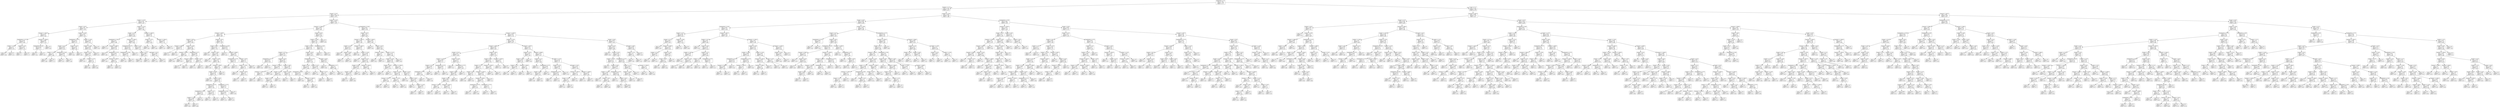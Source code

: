 digraph Tree {
node [shape=box] ;
0 [label="typeEvent <= 1.5\nmse = 2.749\nsamples = 700\nvalue = 4.711"] ;
1 [label="banden <= 1.5\nmse = 0.105\nsamples = 337\nvalue = 3.027"] ;
0 -> 1 [labeldistance=2.5, labelangle=45, headlabel="True"] ;
2 [label="hoogte <= 23.5\nmse = 0.041\nsamples = 168\nvalue = 2.767"] ;
1 -> 2 ;
3 [label="camber <= -0.45\nmse = 0.031\nsamples = 35\nvalue = 2.657"] ;
2 -> 3 ;
4 [label="hoogte <= 20.5\nmse = 0.03\nsamples = 18\nvalue = 2.739"] ;
3 -> 4 ;
5 [label="toespoor <= 1001.0\nmse = 0.019\nsamples = 7\nvalue = 2.669"] ;
4 -> 5 ;
6 [label="bandendruk <= 0.75\nmse = 0.018\nsamples = 4\nvalue = 2.605"] ;
5 -> 6 ;
7 [label="camber <= -0.85\nmse = 0.0\nsamples = 2\nvalue = 2.475"] ;
6 -> 7 ;
8 [label="mse = 0.0\nsamples = 1\nvalue = 2.48"] ;
7 -> 8 ;
9 [label="mse = -0.0\nsamples = 1\nvalue = 2.47"] ;
7 -> 9 ;
10 [label="camber <= -0.9\nmse = 0.001\nsamples = 2\nvalue = 2.735"] ;
6 -> 10 ;
11 [label="mse = 0.0\nsamples = 1\nvalue = 2.7"] ;
10 -> 11 ;
12 [label="mse = -0.0\nsamples = 1\nvalue = 2.77"] ;
10 -> 12 ;
13 [label="toespoor <= 1004.0\nmse = 0.008\nsamples = 3\nvalue = 2.753"] ;
5 -> 13 ;
14 [label="bandendruk <= 0.65\nmse = 0.008\nsamples = 2\nvalue = 2.72"] ;
13 -> 14 ;
15 [label="mse = 0.0\nsamples = 1\nvalue = 2.81"] ;
14 -> 15 ;
16 [label="mse = 0.0\nsamples = 1\nvalue = 2.63"] ;
14 -> 16 ;
17 [label="mse = -0.0\nsamples = 1\nvalue = 2.82"] ;
13 -> 17 ;
18 [label="camber <= -0.85\nmse = 0.032\nsamples = 11\nvalue = 2.784"] ;
4 -> 18 ;
19 [label="bandendruk <= 0.75\nmse = 0.017\nsamples = 6\nvalue = 2.71"] ;
18 -> 19 ;
20 [label="hoogte <= 21.5\nmse = 0.008\nsamples = 4\nvalue = 2.635"] ;
19 -> 20 ;
21 [label="camber <= -0.95\nmse = 0.0\nsamples = 2\nvalue = 2.695"] ;
20 -> 21 ;
22 [label="mse = 0.0\nsamples = 1\nvalue = 2.68"] ;
21 -> 22 ;
23 [label="mse = -0.0\nsamples = 1\nvalue = 2.71"] ;
21 -> 23 ;
24 [label="bandendruk <= 0.65\nmse = 0.009\nsamples = 2\nvalue = 2.575"] ;
20 -> 24 ;
25 [label="mse = 0.0\nsamples = 1\nvalue = 2.67"] ;
24 -> 25 ;
26 [label="mse = -0.0\nsamples = 1\nvalue = 2.48"] ;
24 -> 26 ;
27 [label="hoogte <= 22.0\nmse = 0.001\nsamples = 2\nvalue = 2.86"] ;
19 -> 27 ;
28 [label="mse = 0.0\nsamples = 1\nvalue = 2.83"] ;
27 -> 28 ;
29 [label="mse = -0.0\nsamples = 1\nvalue = 2.89"] ;
27 -> 29 ;
30 [label="camber <= -0.55\nmse = 0.036\nsamples = 5\nvalue = 2.872"] ;
18 -> 30 ;
31 [label="camber <= -0.65\nmse = 0.008\nsamples = 4\nvalue = 2.957"] ;
30 -> 31 ;
32 [label="hoogte <= 21.5\nmse = 0.005\nsamples = 3\nvalue = 2.92"] ;
31 -> 32 ;
33 [label="mse = 0.0\nsamples = 1\nvalue = 3.02"] ;
32 -> 33 ;
34 [label="camber <= -0.75\nmse = 0.0\nsamples = 2\nvalue = 2.87"] ;
32 -> 34 ;
35 [label="mse = 0.0\nsamples = 1\nvalue = 2.88"] ;
34 -> 35 ;
36 [label="mse = -0.0\nsamples = 1\nvalue = 2.86"] ;
34 -> 36 ;
37 [label="mse = 0.0\nsamples = 1\nvalue = 3.07"] ;
31 -> 37 ;
38 [label="mse = -0.0\nsamples = 1\nvalue = 2.53"] ;
30 -> 38 ;
39 [label="camber <= -0.15\nmse = 0.018\nsamples = 17\nvalue = 2.569"] ;
3 -> 39 ;
40 [label="hoogte <= 21.5\nmse = 0.015\nsamples = 13\nvalue = 2.528"] ;
39 -> 40 ;
41 [label="bandendruk <= 0.65\nmse = 0.01\nsamples = 5\nvalue = 2.588"] ;
40 -> 41 ;
42 [label="mse = 0.0\nsamples = 1\nvalue = 2.73"] ;
41 -> 42 ;
43 [label="toespoor <= 996.0\nmse = 0.006\nsamples = 4\nvalue = 2.552"] ;
41 -> 43 ;
44 [label="mse = 0.0\nsamples = 1\nvalue = 2.68"] ;
43 -> 44 ;
45 [label="bandendruk <= 0.75\nmse = 0.001\nsamples = 3\nvalue = 2.51"] ;
43 -> 45 ;
46 [label="mse = 0.0\nsamples = 1\nvalue = 2.46"] ;
45 -> 46 ;
47 [label="toespoor <= 1000.5\nmse = 0.0\nsamples = 2\nvalue = 2.535"] ;
45 -> 47 ;
48 [label="mse = 0.0\nsamples = 1\nvalue = 2.53"] ;
47 -> 48 ;
49 [label="mse = -0.0\nsamples = 1\nvalue = 2.54"] ;
47 -> 49 ;
50 [label="toespoor <= 1000.5\nmse = 0.015\nsamples = 8\nvalue = 2.491"] ;
40 -> 50 ;
51 [label="bandendruk <= 0.75\nmse = 0.009\nsamples = 3\nvalue = 2.593"] ;
50 -> 51 ;
52 [label="bandendruk <= 0.65\nmse = 0.002\nsamples = 2\nvalue = 2.53"] ;
51 -> 52 ;
53 [label="mse = 0.0\nsamples = 1\nvalue = 2.49"] ;
52 -> 53 ;
54 [label="mse = -0.0\nsamples = 1\nvalue = 2.57"] ;
52 -> 54 ;
55 [label="mse = -0.0\nsamples = 1\nvalue = 2.72"] ;
51 -> 55 ;
56 [label="camber <= -0.3\nmse = 0.009\nsamples = 5\nvalue = 2.43"] ;
50 -> 56 ;
57 [label="hoogte <= 22.5\nmse = 0.008\nsamples = 3\nvalue = 2.39"] ;
56 -> 57 ;
58 [label="mse = 0.001\nsamples = 2\nvalue = 2.45"] ;
57 -> 58 ;
59 [label="mse = 0.0\nsamples = 1\nvalue = 2.27"] ;
57 -> 59 ;
60 [label="hoogte <= 22.5\nmse = 0.004\nsamples = 2\nvalue = 2.49"] ;
56 -> 60 ;
61 [label="mse = 0.0\nsamples = 1\nvalue = 2.43"] ;
60 -> 61 ;
62 [label="mse = -0.0\nsamples = 1\nvalue = 2.55"] ;
60 -> 62 ;
63 [label="toespoor <= 1002.0\nmse = 0.004\nsamples = 4\nvalue = 2.702"] ;
39 -> 63 ;
64 [label="hoogte <= 22.5\nmse = 0.0\nsamples = 2\nvalue = 2.645"] ;
63 -> 64 ;
65 [label="mse = 0.0\nsamples = 1\nvalue = 2.65"] ;
64 -> 65 ;
66 [label="mse = 0.0\nsamples = 1\nvalue = 2.64"] ;
64 -> 66 ;
67 [label="toespoor <= 1004.5\nmse = 0.001\nsamples = 2\nvalue = 2.76"] ;
63 -> 67 ;
68 [label="mse = 0.0\nsamples = 1\nvalue = 2.79"] ;
67 -> 68 ;
69 [label="mse = 0.0\nsamples = 1\nvalue = 2.73"] ;
67 -> 69 ;
70 [label="camber <= -0.55\nmse = 0.039\nsamples = 133\nvalue = 2.795"] ;
2 -> 70 ;
71 [label="toespoor <= 1000.5\nmse = 0.035\nsamples = 52\nvalue = 2.862"] ;
70 -> 71 ;
72 [label="toespoor <= 996.5\nmse = 0.03\nsamples = 28\nvalue = 2.804"] ;
71 -> 72 ;
73 [label="hoogte <= 29.0\nmse = 0.027\nsamples = 8\nvalue = 2.945"] ;
72 -> 73 ;
74 [label="toespoor <= 995.5\nmse = 0.002\nsamples = 2\nvalue = 3.115"] ;
73 -> 74 ;
75 [label="mse = 0.0\nsamples = 1\nvalue = 3.07"] ;
74 -> 75 ;
76 [label="mse = -0.0\nsamples = 1\nvalue = 3.16"] ;
74 -> 76 ;
77 [label="camber <= -0.85\nmse = 0.023\nsamples = 6\nvalue = 2.888"] ;
73 -> 77 ;
78 [label="toespoor <= 995.5\nmse = 0.0\nsamples = 2\nvalue = 3.08"] ;
77 -> 78 ;
79 [label="mse = 0.0\nsamples = 1\nvalue = 3.09"] ;
78 -> 79 ;
80 [label="mse = -0.0\nsamples = 1\nvalue = 3.07"] ;
78 -> 80 ;
81 [label="bandendruk <= 0.7\nmse = 0.006\nsamples = 4\nvalue = 2.792"] ;
77 -> 81 ;
82 [label="toespoor <= 995.5\nmse = 0.004\nsamples = 2\nvalue = 2.86"] ;
81 -> 82 ;
83 [label="mse = 0.0\nsamples = 1\nvalue = 2.92"] ;
82 -> 83 ;
84 [label="mse = 0.0\nsamples = 1\nvalue = 2.8"] ;
82 -> 84 ;
85 [label="hoogte <= 36.0\nmse = 0.0\nsamples = 2\nvalue = 2.725"] ;
81 -> 85 ;
86 [label="mse = 0.0\nsamples = 1\nvalue = 2.73"] ;
85 -> 86 ;
87 [label="mse = 0.0\nsamples = 1\nvalue = 2.72"] ;
85 -> 87 ;
88 [label="hoogte <= 34.5\nmse = 0.02\nsamples = 20\nvalue = 2.748"] ;
72 -> 88 ;
89 [label="hoogte <= 26.0\nmse = 0.023\nsamples = 13\nvalue = 2.778"] ;
88 -> 89 ;
90 [label="mse = 0.0\nsamples = 1\nvalue = 2.92"] ;
89 -> 90 ;
91 [label="hoogte <= 28.5\nmse = 0.023\nsamples = 12\nvalue = 2.766"] ;
89 -> 91 ;
92 [label="mse = 0.0\nsamples = 1\nvalue = 2.54"] ;
91 -> 92 ;
93 [label="camber <= -0.95\nmse = 0.02\nsamples = 11\nvalue = 2.786"] ;
91 -> 93 ;
94 [label="mse = 0.0\nsamples = 1\nvalue = 2.65"] ;
93 -> 94 ;
95 [label="toespoor <= 999.5\nmse = 0.02\nsamples = 10\nvalue = 2.8"] ;
93 -> 95 ;
96 [label="camber <= -0.85\nmse = 0.018\nsamples = 9\nvalue = 2.778"] ;
95 -> 96 ;
97 [label="mse = 0.0\nsamples = 1\nvalue = 2.86"] ;
96 -> 97 ;
98 [label="hoogte <= 33.0\nmse = 0.019\nsamples = 8\nvalue = 2.767"] ;
96 -> 98 ;
99 [label="bandendruk <= 0.75\nmse = 0.022\nsamples = 5\nvalue = 2.748"] ;
98 -> 99 ;
100 [label="bandendruk <= 0.65\nmse = 0.012\nsamples = 3\nvalue = 2.823"] ;
99 -> 100 ;
101 [label="camber <= -0.65\nmse = 0.004\nsamples = 2\nvalue = 2.755"] ;
100 -> 101 ;
102 [label="mse = 0.0\nsamples = 1\nvalue = 2.82"] ;
101 -> 102 ;
103 [label="mse = -0.0\nsamples = 1\nvalue = 2.69"] ;
101 -> 103 ;
104 [label="mse = 0.0\nsamples = 1\nvalue = 2.96"] ;
100 -> 104 ;
105 [label="camber <= -0.7\nmse = 0.016\nsamples = 2\nvalue = 2.635"] ;
99 -> 105 ;
106 [label="mse = 0.0\nsamples = 1\nvalue = 2.51"] ;
105 -> 106 ;
107 [label="mse = -0.0\nsamples = 1\nvalue = 2.76"] ;
105 -> 107 ;
108 [label="bandendruk <= 0.75\nmse = 0.012\nsamples = 3\nvalue = 2.8"] ;
98 -> 108 ;
109 [label="bandendruk <= 0.65\nmse = 0.004\nsamples = 2\nvalue = 2.73"] ;
108 -> 109 ;
110 [label="mse = 0.0\nsamples = 1\nvalue = 2.79"] ;
109 -> 110 ;
111 [label="mse = 0.0\nsamples = 1\nvalue = 2.67"] ;
109 -> 111 ;
112 [label="mse = 0.0\nsamples = 1\nvalue = 2.94"] ;
108 -> 112 ;
113 [label="mse = -0.0\nsamples = 1\nvalue = 3.0"] ;
95 -> 113 ;
114 [label="bandendruk <= 0.65\nmse = 0.008\nsamples = 7\nvalue = 2.693"] ;
88 -> 114 ;
115 [label="mse = 0.0\nsamples = 1\nvalue = 2.81"] ;
114 -> 115 ;
116 [label="toespoor <= 998.5\nmse = 0.007\nsamples = 6\nvalue = 2.673"] ;
114 -> 116 ;
117 [label="bandendruk <= 0.75\nmse = 0.012\nsamples = 2\nvalue = 2.6"] ;
116 -> 117 ;
118 [label="mse = 0.0\nsamples = 1\nvalue = 2.49"] ;
117 -> 118 ;
119 [label="mse = -0.0\nsamples = 1\nvalue = 2.71"] ;
117 -> 119 ;
120 [label="hoogte <= 39.0\nmse = 0.0\nsamples = 4\nvalue = 2.71"] ;
116 -> 120 ;
121 [label="camber <= -0.95\nmse = 0.0\nsamples = 3\nvalue = 2.72"] ;
120 -> 121 ;
122 [label="mse = 0.0\nsamples = 1\nvalue = 2.71"] ;
121 -> 122 ;
123 [label="hoogte <= 36.0\nmse = 0.0\nsamples = 2\nvalue = 2.725"] ;
121 -> 123 ;
124 [label="mse = 0.0\nsamples = 1\nvalue = 2.72"] ;
123 -> 124 ;
125 [label="mse = 0.0\nsamples = 1\nvalue = 2.73"] ;
123 -> 125 ;
126 [label="mse = 0.0\nsamples = 1\nvalue = 2.68"] ;
120 -> 126 ;
127 [label="hoogte <= 39.5\nmse = 0.033\nsamples = 24\nvalue = 2.928"] ;
71 -> 127 ;
128 [label="camber <= -0.65\nmse = 0.031\nsamples = 23\nvalue = 2.94"] ;
127 -> 128 ;
129 [label="camber <= -0.85\nmse = 0.032\nsamples = 21\nvalue = 2.927"] ;
128 -> 129 ;
130 [label="hoogte <= 27.5\nmse = 0.032\nsamples = 11\nvalue = 2.975"] ;
129 -> 130 ;
131 [label="bandendruk <= 0.7\nmse = 0.042\nsamples = 2\nvalue = 2.845"] ;
130 -> 131 ;
132 [label="mse = 0.0\nsamples = 1\nvalue = 2.64"] ;
131 -> 132 ;
133 [label="mse = 0.0\nsamples = 1\nvalue = 3.05"] ;
131 -> 133 ;
134 [label="hoogte <= 34.0\nmse = 0.025\nsamples = 9\nvalue = 3.004"] ;
130 -> 134 ;
135 [label="toespoor <= 1004.5\nmse = 0.001\nsamples = 4\nvalue = 3.112"] ;
134 -> 135 ;
136 [label="toespoor <= 1003.0\nmse = 0.0\nsamples = 3\nvalue = 3.13"] ;
135 -> 136 ;
137 [label="mse = -0.0\nsamples = 2\nvalue = 3.14"] ;
136 -> 137 ;
138 [label="mse = 0.0\nsamples = 1\nvalue = 3.11"] ;
136 -> 138 ;
139 [label="mse = -0.0\nsamples = 1\nvalue = 3.06"] ;
135 -> 139 ;
140 [label="hoogte <= 38.5\nmse = 0.028\nsamples = 5\nvalue = 2.918"] ;
134 -> 140 ;
141 [label="hoogte <= 37.0\nmse = 0.027\nsamples = 3\nvalue = 2.963"] ;
140 -> 141 ;
142 [label="hoogte <= 35.5\nmse = 0.011\nsamples = 2\nvalue = 2.865"] ;
141 -> 142 ;
143 [label="mse = 0.0\nsamples = 1\nvalue = 2.97"] ;
142 -> 143 ;
144 [label="mse = -0.0\nsamples = 1\nvalue = 2.76"] ;
142 -> 144 ;
145 [label="mse = 0.0\nsamples = 1\nvalue = 3.16"] ;
141 -> 145 ;
146 [label="camber <= -0.95\nmse = 0.022\nsamples = 2\nvalue = 2.85"] ;
140 -> 146 ;
147 [label="mse = 0.0\nsamples = 1\nvalue = 3.0"] ;
146 -> 147 ;
148 [label="mse = -0.0\nsamples = 1\nvalue = 2.7"] ;
146 -> 148 ;
149 [label="hoogte <= 34.5\nmse = 0.026\nsamples = 10\nvalue = 2.874"] ;
129 -> 149 ;
150 [label="bandendruk <= 0.75\nmse = 0.016\nsamples = 7\nvalue = 2.799"] ;
149 -> 150 ;
151 [label="hoogte <= 33.5\nmse = 0.014\nsamples = 4\nvalue = 2.868"] ;
150 -> 151 ;
152 [label="bandendruk <= 0.65\nmse = 0.007\nsamples = 3\nvalue = 2.923"] ;
151 -> 152 ;
153 [label="mse = 0.0\nsamples = 1\nvalue = 2.86"] ;
152 -> 153 ;
154 [label="toespoor <= 1002.0\nmse = 0.007\nsamples = 2\nvalue = 2.955"] ;
152 -> 154 ;
155 [label="mse = 0.0\nsamples = 1\nvalue = 2.87"] ;
154 -> 155 ;
156 [label="mse = 0.0\nsamples = 1\nvalue = 3.04"] ;
154 -> 156 ;
157 [label="mse = 0.0\nsamples = 1\nvalue = 2.7"] ;
151 -> 157 ;
158 [label="hoogte <= 31.5\nmse = 0.003\nsamples = 3\nvalue = 2.707"] ;
150 -> 158 ;
159 [label="mse = 0.0\nsamples = 1\nvalue = 2.63"] ;
158 -> 159 ;
160 [label="hoogte <= 32.5\nmse = 0.0\nsamples = 2\nvalue = 2.745"] ;
158 -> 160 ;
161 [label="mse = 0.0\nsamples = 1\nvalue = 2.74"] ;
160 -> 161 ;
162 [label="mse = -0.0\nsamples = 1\nvalue = 2.75"] ;
160 -> 162 ;
163 [label="hoogte <= 36.5\nmse = 0.004\nsamples = 3\nvalue = 3.05"] ;
149 -> 163 ;
164 [label="mse = 0.0\nsamples = 1\nvalue = 2.96"] ;
163 -> 164 ;
165 [label="bandendruk <= 0.7\nmse = 0.0\nsamples = 2\nvalue = 3.095"] ;
163 -> 165 ;
166 [label="mse = 0.0\nsamples = 1\nvalue = 3.11"] ;
165 -> 166 ;
167 [label="mse = 0.0\nsamples = 1\nvalue = 3.08"] ;
165 -> 167 ;
168 [label="bandendruk <= 0.65\nmse = 0.001\nsamples = 2\nvalue = 3.08"] ;
128 -> 168 ;
169 [label="mse = 0.0\nsamples = 1\nvalue = 3.11"] ;
168 -> 169 ;
170 [label="mse = -0.0\nsamples = 1\nvalue = 3.05"] ;
168 -> 170 ;
171 [label="mse = -0.0\nsamples = 1\nvalue = 2.65"] ;
127 -> 171 ;
172 [label="bandendruk <= 0.65\nmse = 0.037\nsamples = 81\nvalue = 2.753"] ;
70 -> 172 ;
173 [label="hoogte <= 30.5\nmse = 0.04\nsamples = 24\nvalue = 2.822"] ;
172 -> 173 ;
174 [label="toespoor <= 1001.0\nmse = 0.029\nsamples = 10\nvalue = 2.709"] ;
173 -> 174 ;
175 [label="camber <= -0.4\nmse = 0.016\nsamples = 3\nvalue = 2.597"] ;
174 -> 175 ;
176 [label="mse = 0.0\nsamples = 1\nvalue = 2.43"] ;
175 -> 176 ;
177 [label="hoogte <= 28.0\nmse = 0.003\nsamples = 2\nvalue = 2.68"] ;
175 -> 177 ;
178 [label="mse = 0.0\nsamples = 1\nvalue = 2.73"] ;
177 -> 178 ;
179 [label="mse = 0.0\nsamples = 1\nvalue = 2.63"] ;
177 -> 179 ;
180 [label="toespoor <= 1002.5\nmse = 0.028\nsamples = 7\nvalue = 2.757"] ;
174 -> 180 ;
181 [label="mse = 0.0\nsamples = 1\nvalue = 2.89"] ;
180 -> 181 ;
182 [label="camber <= -0.45\nmse = 0.029\nsamples = 6\nvalue = 2.735"] ;
180 -> 182 ;
183 [label="mse = 0.0\nsamples = 1\nvalue = 2.57"] ;
182 -> 183 ;
184 [label="hoogte <= 27.5\nmse = 0.028\nsamples = 5\nvalue = 2.768"] ;
182 -> 184 ;
185 [label="hoogte <= 26.5\nmse = 0.028\nsamples = 3\nvalue = 2.837"] ;
184 -> 185 ;
186 [label="hoogte <= 25.5\nmse = 0.004\nsamples = 2\nvalue = 2.725"] ;
185 -> 186 ;
187 [label="mse = 0.0\nsamples = 1\nvalue = 2.79"] ;
186 -> 187 ;
188 [label="mse = -0.0\nsamples = 1\nvalue = 2.66"] ;
186 -> 188 ;
189 [label="mse = -0.0\nsamples = 1\nvalue = 3.06"] ;
185 -> 189 ;
190 [label="toespoor <= 1003.5\nmse = 0.011\nsamples = 2\nvalue = 2.665"] ;
184 -> 190 ;
191 [label="mse = 0.0\nsamples = 1\nvalue = 2.56"] ;
190 -> 191 ;
192 [label="mse = 0.0\nsamples = 1\nvalue = 2.77"] ;
190 -> 192 ;
193 [label="toespoor <= 995.5\nmse = 0.033\nsamples = 14\nvalue = 2.902"] ;
173 -> 193 ;
194 [label="mse = 0.0\nsamples = 1\nvalue = 3.39"] ;
193 -> 194 ;
195 [label="hoogte <= 32.0\nmse = 0.015\nsamples = 13\nvalue = 2.865"] ;
193 -> 195 ;
196 [label="toespoor <= 998.5\nmse = 0.0\nsamples = 2\nvalue = 3.02"] ;
195 -> 196 ;
197 [label="mse = 0.0\nsamples = 1\nvalue = 3.04"] ;
196 -> 197 ;
198 [label="mse = -0.0\nsamples = 1\nvalue = 3.0"] ;
196 -> 198 ;
199 [label="camber <= -0.15\nmse = 0.013\nsamples = 11\nvalue = 2.836"] ;
195 -> 199 ;
200 [label="camber <= -0.45\nmse = 0.009\nsamples = 10\nvalue = 2.815"] ;
199 -> 200 ;
201 [label="hoogte <= 38.0\nmse = 0.001\nsamples = 2\nvalue = 2.755"] ;
200 -> 201 ;
202 [label="mse = 0.0\nsamples = 1\nvalue = 2.78"] ;
201 -> 202 ;
203 [label="mse = 0.0\nsamples = 1\nvalue = 2.73"] ;
201 -> 203 ;
204 [label="toespoor <= 1000.0\nmse = 0.01\nsamples = 8\nvalue = 2.83"] ;
200 -> 204 ;
205 [label="camber <= -0.35\nmse = 0.003\nsamples = 4\nvalue = 2.86"] ;
204 -> 205 ;
206 [label="toespoor <= 997.5\nmse = 0.0\nsamples = 2\nvalue = 2.805"] ;
205 -> 206 ;
207 [label="mse = 0.0\nsamples = 1\nvalue = 2.8"] ;
206 -> 207 ;
208 [label="mse = 0.0\nsamples = 1\nvalue = 2.81"] ;
206 -> 208 ;
209 [label="camber <= -0.25\nmse = 0.0\nsamples = 2\nvalue = 2.915"] ;
205 -> 209 ;
210 [label="mse = 0.0\nsamples = 1\nvalue = 2.9"] ;
209 -> 210 ;
211 [label="mse = 0.0\nsamples = 1\nvalue = 2.93"] ;
209 -> 211 ;
212 [label="hoogte <= 33.5\nmse = 0.016\nsamples = 4\nvalue = 2.8"] ;
204 -> 212 ;
213 [label="mse = 0.0\nsamples = 1\nvalue = 2.66"] ;
212 -> 213 ;
214 [label="hoogte <= 36.0\nmse = 0.012\nsamples = 3\nvalue = 2.847"] ;
212 -> 214 ;
215 [label="mse = 0.0\nsamples = 1\nvalue = 3.0"] ;
214 -> 215 ;
216 [label="camber <= -0.25\nmse = 0.001\nsamples = 2\nvalue = 2.77"] ;
214 -> 216 ;
217 [label="mse = 0.0\nsamples = 1\nvalue = 2.74"] ;
216 -> 217 ;
218 [label="mse = 0.0\nsamples = 1\nvalue = 2.8"] ;
216 -> 218 ;
219 [label="mse = -0.0\nsamples = 1\nvalue = 3.05"] ;
199 -> 219 ;
220 [label="toespoor <= 1003.5\nmse = 0.033\nsamples = 57\nvalue = 2.724"] ;
172 -> 220 ;
221 [label="camber <= -0.25\nmse = 0.026\nsamples = 40\nvalue = 2.677"] ;
220 -> 221 ;
222 [label="toespoor <= 998.5\nmse = 0.024\nsamples = 23\nvalue = 2.635"] ;
221 -> 222 ;
223 [label="hoogte <= 32.5\nmse = 0.017\nsamples = 12\nvalue = 2.559"] ;
222 -> 223 ;
224 [label="camber <= -0.35\nmse = 0.006\nsamples = 5\nvalue = 2.47"] ;
223 -> 224 ;
225 [label="hoogte <= 31.0\nmse = 0.001\nsamples = 3\nvalue = 2.417"] ;
224 -> 225 ;
226 [label="bandendruk <= 0.75\nmse = 0.0\nsamples = 2\nvalue = 2.395"] ;
225 -> 226 ;
227 [label="mse = 0.0\nsamples = 1\nvalue = 2.41"] ;
226 -> 227 ;
228 [label="mse = 0.0\nsamples = 1\nvalue = 2.38"] ;
226 -> 228 ;
229 [label="mse = 0.0\nsamples = 1\nvalue = 2.46"] ;
225 -> 229 ;
230 [label="bandendruk <= 0.75\nmse = 0.002\nsamples = 2\nvalue = 2.55"] ;
224 -> 230 ;
231 [label="mse = 0.0\nsamples = 1\nvalue = 2.51"] ;
230 -> 231 ;
232 [label="mse = 0.0\nsamples = 1\nvalue = 2.59"] ;
230 -> 232 ;
233 [label="camber <= -0.45\nmse = 0.015\nsamples = 7\nvalue = 2.623"] ;
223 -> 233 ;
234 [label="mse = 0.0\nsamples = 1\nvalue = 2.81"] ;
233 -> 234 ;
235 [label="bandendruk <= 0.75\nmse = 0.01\nsamples = 6\nvalue = 2.592"] ;
233 -> 235 ;
236 [label="hoogte <= 38.0\nmse = 0.008\nsamples = 5\nvalue = 2.566"] ;
235 -> 236 ;
237 [label="hoogte <= 34.5\nmse = 0.006\nsamples = 4\nvalue = 2.535"] ;
236 -> 237 ;
238 [label="toespoor <= 997.0\nmse = 0.0\nsamples = 2\nvalue = 2.595"] ;
237 -> 238 ;
239 [label="mse = 0.0\nsamples = 1\nvalue = 2.6"] ;
238 -> 239 ;
240 [label="mse = 0.0\nsamples = 1\nvalue = 2.59"] ;
238 -> 240 ;
241 [label="toespoor <= 997.0\nmse = 0.004\nsamples = 2\nvalue = 2.475"] ;
237 -> 241 ;
242 [label="mse = 0.0\nsamples = 1\nvalue = 2.54"] ;
241 -> 242 ;
243 [label="mse = 0.0\nsamples = 1\nvalue = 2.41"] ;
241 -> 243 ;
244 [label="mse = 0.0\nsamples = 1\nvalue = 2.69"] ;
236 -> 244 ;
245 [label="mse = -0.0\nsamples = 1\nvalue = 2.72"] ;
235 -> 245 ;
246 [label="hoogte <= 38.5\nmse = 0.02\nsamples = 11\nvalue = 2.718"] ;
222 -> 246 ;
247 [label="hoogte <= 36.0\nmse = 0.012\nsamples = 9\nvalue = 2.756"] ;
246 -> 247 ;
248 [label="hoogte <= 27.0\nmse = 0.01\nsamples = 7\nvalue = 2.721"] ;
247 -> 248 ;
249 [label="hoogte <= 24.5\nmse = 0.02\nsamples = 2\nvalue = 2.8"] ;
248 -> 249 ;
250 [label="mse = 0.0\nsamples = 1\nvalue = 2.66"] ;
249 -> 250 ;
251 [label="mse = 0.0\nsamples = 1\nvalue = 2.94"] ;
249 -> 251 ;
252 [label="toespoor <= 1002.5\nmse = 0.003\nsamples = 5\nvalue = 2.69"] ;
248 -> 252 ;
253 [label="toespoor <= 1000.5\nmse = 0.001\nsamples = 4\nvalue = 2.712"] ;
252 -> 253 ;
254 [label="bandendruk <= 0.75\nmse = 0.0\nsamples = 2\nvalue = 2.675"] ;
253 -> 254 ;
255 [label="mse = 0.0\nsamples = 1\nvalue = 2.67"] ;
254 -> 255 ;
256 [label="mse = 0.0\nsamples = 1\nvalue = 2.68"] ;
254 -> 256 ;
257 [label="bandendruk <= 0.75\nmse = 0.0\nsamples = 2\nvalue = 2.75"] ;
253 -> 257 ;
258 [label="mse = 0.0\nsamples = 1\nvalue = 2.74"] ;
257 -> 258 ;
259 [label="mse = 0.0\nsamples = 1\nvalue = 2.76"] ;
257 -> 259 ;
260 [label="mse = 0.0\nsamples = 1\nvalue = 2.6"] ;
252 -> 260 ;
261 [label="toespoor <= 1002.0\nmse = 0.001\nsamples = 2\nvalue = 2.875"] ;
247 -> 261 ;
262 [label="mse = 0.0\nsamples = 1\nvalue = 2.84"] ;
261 -> 262 ;
263 [label="mse = 0.0\nsamples = 1\nvalue = 2.91"] ;
261 -> 263 ;
264 [label="toespoor <= 1002.0\nmse = 0.017\nsamples = 2\nvalue = 2.55"] ;
246 -> 264 ;
265 [label="mse = 0.0\nsamples = 1\nvalue = 2.42"] ;
264 -> 265 ;
266 [label="mse = 0.0\nsamples = 1\nvalue = 2.68"] ;
264 -> 266 ;
267 [label="toespoor <= 997.5\nmse = 0.022\nsamples = 17\nvalue = 2.734"] ;
221 -> 267 ;
268 [label="hoogte <= 35.5\nmse = 0.011\nsamples = 5\nvalue = 2.88"] ;
267 -> 268 ;
269 [label="hoogte <= 31.0\nmse = 0.005\nsamples = 4\nvalue = 2.84"] ;
268 -> 269 ;
270 [label="hoogte <= 27.0\nmse = 0.005\nsamples = 2\nvalue = 2.79"] ;
269 -> 270 ;
271 [label="mse = 0.0\nsamples = 1\nvalue = 2.86"] ;
270 -> 271 ;
272 [label="mse = -0.0\nsamples = 1\nvalue = 2.72"] ;
270 -> 272 ;
273 [label="toespoor <= 996.5\nmse = 0.0\nsamples = 2\nvalue = 2.89"] ;
269 -> 273 ;
274 [label="mse = 0.0\nsamples = 1\nvalue = 2.91"] ;
273 -> 274 ;
275 [label="mse = 0.0\nsamples = 1\nvalue = 2.87"] ;
273 -> 275 ;
276 [label="mse = -0.0\nsamples = 1\nvalue = 3.04"] ;
268 -> 276 ;
277 [label="toespoor <= 998.5\nmse = 0.014\nsamples = 12\nvalue = 2.672"] ;
267 -> 277 ;
278 [label="camber <= -0.1\nmse = 0.004\nsamples = 4\nvalue = 2.598"] ;
277 -> 278 ;
279 [label="mse = 0.0\nsamples = 1\nvalue = 2.51"] ;
278 -> 279 ;
280 [label="bandendruk <= 0.75\nmse = 0.002\nsamples = 3\nvalue = 2.627"] ;
278 -> 280 ;
281 [label="hoogte <= 36.5\nmse = 0.001\nsamples = 2\nvalue = 2.65"] ;
280 -> 281 ;
282 [label="mse = 0.0\nsamples = 1\nvalue = 2.68"] ;
281 -> 282 ;
283 [label="mse = -0.0\nsamples = 1\nvalue = 2.62"] ;
281 -> 283 ;
284 [label="mse = 0.0\nsamples = 1\nvalue = 2.58"] ;
280 -> 284 ;
285 [label="camber <= -0.15\nmse = 0.015\nsamples = 8\nvalue = 2.71"] ;
277 -> 285 ;
286 [label="hoogte <= 37.0\nmse = 0.009\nsamples = 3\nvalue = 2.63"] ;
285 -> 286 ;
287 [label="bandendruk <= 0.75\nmse = 0.001\nsamples = 2\nvalue = 2.565"] ;
286 -> 287 ;
288 [label="mse = 0.0\nsamples = 1\nvalue = 2.6"] ;
287 -> 288 ;
289 [label="mse = 0.0\nsamples = 1\nvalue = 2.53"] ;
287 -> 289 ;
290 [label="mse = -0.0\nsamples = 1\nvalue = 2.76"] ;
286 -> 290 ;
291 [label="hoogte <= 34.5\nmse = 0.012\nsamples = 5\nvalue = 2.758"] ;
285 -> 291 ;
292 [label="toespoor <= 1001.5\nmse = 0.0\nsamples = 3\nvalue = 2.82"] ;
291 -> 292 ;
293 [label="hoogte <= 33.5\nmse = 0.0\nsamples = 2\nvalue = 2.815"] ;
292 -> 293 ;
294 [label="mse = 0.0\nsamples = 1\nvalue = 2.81"] ;
293 -> 294 ;
295 [label="mse = 0.0\nsamples = 1\nvalue = 2.82"] ;
293 -> 295 ;
296 [label="mse = -0.0\nsamples = 1\nvalue = 2.83"] ;
292 -> 296 ;
297 [label="toespoor <= 1000.5\nmse = 0.016\nsamples = 2\nvalue = 2.665"] ;
291 -> 297 ;
298 [label="mse = 0.0\nsamples = 1\nvalue = 2.79"] ;
297 -> 298 ;
299 [label="mse = 0.0\nsamples = 1\nvalue = 2.54"] ;
297 -> 299 ;
300 [label="hoogte <= 38.5\nmse = 0.034\nsamples = 17\nvalue = 2.835"] ;
220 -> 300 ;
301 [label="hoogte <= 24.5\nmse = 0.024\nsamples = 14\nvalue = 2.889"] ;
300 -> 301 ;
302 [label="mse = 0.0\nsamples = 1\nvalue = 2.69"] ;
301 -> 302 ;
303 [label="hoogte <= 32.5\nmse = 0.022\nsamples = 13\nvalue = 2.905"] ;
301 -> 303 ;
304 [label="camber <= -0.45\nmse = 0.012\nsamples = 8\nvalue = 2.952"] ;
303 -> 304 ;
305 [label="mse = 0.0\nsamples = 1\nvalue = 3.2"] ;
304 -> 305 ;
306 [label="hoogte <= 28.5\nmse = 0.004\nsamples = 7\nvalue = 2.917"] ;
304 -> 306 ;
307 [label="camber <= -0.15\nmse = 0.002\nsamples = 3\nvalue = 2.863"] ;
306 -> 307 ;
308 [label="mse = 0.0\nsamples = 1\nvalue = 2.8"] ;
307 -> 308 ;
309 [label="hoogte <= 26.5\nmse = 0.0\nsamples = 2\nvalue = 2.895"] ;
307 -> 309 ;
310 [label="mse = 0.0\nsamples = 1\nvalue = 2.91"] ;
309 -> 310 ;
311 [label="mse = 0.0\nsamples = 1\nvalue = 2.88"] ;
309 -> 311 ;
312 [label="bandendruk <= 0.75\nmse = 0.001\nsamples = 4\nvalue = 2.958"] ;
306 -> 312 ;
313 [label="mse = 0.0\nsamples = 1\nvalue = 2.91"] ;
312 -> 313 ;
314 [label="hoogte <= 30.5\nmse = 0.001\nsamples = 3\nvalue = 2.973"] ;
312 -> 314 ;
315 [label="mse = 0.0\nsamples = 1\nvalue = 3.0"] ;
314 -> 315 ;
316 [label="mse = 0.001\nsamples = 2\nvalue = 2.96"] ;
314 -> 316 ;
317 [label="bandendruk <= 0.75\nmse = 0.028\nsamples = 5\nvalue = 2.828"] ;
303 -> 317 ;
318 [label="camber <= -0.3\nmse = 0.019\nsamples = 3\nvalue = 2.933"] ;
317 -> 318 ;
319 [label="camber <= -0.45\nmse = 0.006\nsamples = 2\nvalue = 2.845"] ;
318 -> 319 ;
320 [label="mse = 0.0\nsamples = 1\nvalue = 2.92"] ;
319 -> 320 ;
321 [label="mse = 0.0\nsamples = 1\nvalue = 2.77"] ;
319 -> 321 ;
322 [label="mse = -0.0\nsamples = 1\nvalue = 3.11"] ;
318 -> 322 ;
323 [label="toespoor <= 1004.5\nmse = 0.0\nsamples = 2\nvalue = 2.67"] ;
317 -> 323 ;
324 [label="mse = 0.0\nsamples = 1\nvalue = 2.69"] ;
323 -> 324 ;
325 [label="mse = 0.0\nsamples = 1\nvalue = 2.65"] ;
323 -> 325 ;
326 [label="hoogte <= 39.5\nmse = 0.004\nsamples = 3\nvalue = 2.583"] ;
300 -> 326 ;
327 [label="camber <= -0.3\nmse = 0.0\nsamples = 2\nvalue = 2.54"] ;
326 -> 327 ;
328 [label="mse = 0.0\nsamples = 1\nvalue = 2.56"] ;
327 -> 328 ;
329 [label="mse = -0.0\nsamples = 1\nvalue = 2.52"] ;
327 -> 329 ;
330 [label="mse = 0.0\nsamples = 1\nvalue = 2.67"] ;
326 -> 330 ;
331 [label="camber <= -0.45\nmse = 0.034\nsamples = 169\nvalue = 3.286"] ;
1 -> 331 ;
332 [label="hoogte <= 28.5\nmse = 0.036\nsamples = 80\nvalue = 3.339"] ;
331 -> 332 ;
333 [label="bandendruk <= 0.65\nmse = 0.033\nsamples = 31\nvalue = 3.428"] ;
332 -> 333 ;
334 [label="hoogte <= 27.5\nmse = 0.029\nsamples = 8\nvalue = 3.531"] ;
333 -> 334 ;
335 [label="hoogte <= 21.5\nmse = 0.022\nsamples = 6\nvalue = 3.467"] ;
334 -> 335 ;
336 [label="mse = 0.0\nsamples = 1\nvalue = 3.28"] ;
335 -> 336 ;
337 [label="toespoor <= 1002.5\nmse = 0.018\nsamples = 5\nvalue = 3.504"] ;
335 -> 337 ;
338 [label="camber <= -0.8\nmse = 0.004\nsamples = 2\nvalue = 3.35"] ;
337 -> 338 ;
339 [label="mse = 0.0\nsamples = 1\nvalue = 3.29"] ;
338 -> 339 ;
340 [label="mse = 0.0\nsamples = 1\nvalue = 3.41"] ;
338 -> 340 ;
341 [label="camber <= -0.6\nmse = 0.002\nsamples = 3\nvalue = 3.607"] ;
337 -> 341 ;
342 [label="hoogte <= 24.0\nmse = 0.0\nsamples = 2\nvalue = 3.635"] ;
341 -> 342 ;
343 [label="mse = 0.0\nsamples = 1\nvalue = 3.63"] ;
342 -> 343 ;
344 [label="mse = 0.0\nsamples = 1\nvalue = 3.64"] ;
342 -> 344 ;
345 [label="mse = -0.0\nsamples = 1\nvalue = 3.55"] ;
341 -> 345 ;
346 [label="camber <= -0.65\nmse = 0.001\nsamples = 2\nvalue = 3.725"] ;
334 -> 346 ;
347 [label="mse = 0.0\nsamples = 1\nvalue = 3.76"] ;
346 -> 347 ;
348 [label="mse = 0.0\nsamples = 1\nvalue = 3.69"] ;
346 -> 348 ;
349 [label="toespoor <= 997.5\nmse = 0.029\nsamples = 23\nvalue = 3.392"] ;
333 -> 349 ;
350 [label="hoogte <= 22.0\nmse = 0.03\nsamples = 8\nvalue = 3.492"] ;
349 -> 350 ;
351 [label="mse = 0.0\nsamples = 1\nvalue = 3.26"] ;
350 -> 351 ;
352 [label="hoogte <= 25.5\nmse = 0.026\nsamples = 7\nvalue = 3.526"] ;
350 -> 352 ;
353 [label="camber <= -0.95\nmse = 0.028\nsamples = 3\nvalue = 3.647"] ;
352 -> 353 ;
354 [label="mse = 0.0\nsamples = 1\nvalue = 3.43"] ;
353 -> 354 ;
355 [label="camber <= -0.8\nmse = 0.007\nsamples = 2\nvalue = 3.755"] ;
353 -> 355 ;
356 [label="mse = 0.0\nsamples = 1\nvalue = 3.84"] ;
355 -> 356 ;
357 [label="mse = 0.0\nsamples = 1\nvalue = 3.67"] ;
355 -> 357 ;
358 [label="camber <= -0.7\nmse = 0.005\nsamples = 4\nvalue = 3.435"] ;
352 -> 358 ;
359 [label="camber <= -0.9\nmse = 0.0\nsamples = 2\nvalue = 3.37"] ;
358 -> 359 ;
360 [label="mse = 0.0\nsamples = 1\nvalue = 3.36"] ;
359 -> 360 ;
361 [label="mse = -0.0\nsamples = 1\nvalue = 3.38"] ;
359 -> 361 ;
362 [label="bandendruk <= 0.75\nmse = 0.001\nsamples = 2\nvalue = 3.5"] ;
358 -> 362 ;
363 [label="mse = 0.0\nsamples = 1\nvalue = 3.53"] ;
362 -> 363 ;
364 [label="mse = 0.0\nsamples = 1\nvalue = 3.47"] ;
362 -> 364 ;
365 [label="toespoor <= 1003.5\nmse = 0.02\nsamples = 15\nvalue = 3.339"] ;
349 -> 365 ;
366 [label="camber <= -0.65\nmse = 0.014\nsamples = 11\nvalue = 3.307"] ;
365 -> 366 ;
367 [label="camber <= -0.85\nmse = 0.009\nsamples = 6\nvalue = 3.225"] ;
366 -> 367 ;
368 [label="bandendruk <= 0.75\nmse = 0.004\nsamples = 3\nvalue = 3.307"] ;
367 -> 368 ;
369 [label="toespoor <= 1000.5\nmse = 0.001\nsamples = 2\nvalue = 3.265"] ;
368 -> 369 ;
370 [label="mse = 0.0\nsamples = 1\nvalue = 3.29"] ;
369 -> 370 ;
371 [label="mse = -0.0\nsamples = 1\nvalue = 3.24"] ;
369 -> 371 ;
372 [label="mse = -0.0\nsamples = 1\nvalue = 3.39"] ;
368 -> 372 ;
373 [label="bandendruk <= 0.75\nmse = 0.001\nsamples = 3\nvalue = 3.143"] ;
367 -> 373 ;
374 [label="toespoor <= 1001.0\nmse = 0.0\nsamples = 2\nvalue = 3.17"] ;
373 -> 374 ;
375 [label="mse = 0.0\nsamples = 1\nvalue = 3.18"] ;
374 -> 375 ;
376 [label="mse = 0.0\nsamples = 1\nvalue = 3.16"] ;
374 -> 376 ;
377 [label="mse = 0.0\nsamples = 1\nvalue = 3.09"] ;
373 -> 377 ;
378 [label="camber <= -0.55\nmse = 0.002\nsamples = 5\nvalue = 3.406"] ;
366 -> 378 ;
379 [label="toespoor <= 1002.0\nmse = 0.001\nsamples = 3\nvalue = 3.373"] ;
378 -> 379 ;
380 [label="toespoor <= 999.5\nmse = 0.0\nsamples = 2\nvalue = 3.355"] ;
379 -> 380 ;
381 [label="mse = 0.0\nsamples = 1\nvalue = 3.34"] ;
380 -> 381 ;
382 [label="mse = 0.0\nsamples = 1\nvalue = 3.37"] ;
380 -> 382 ;
383 [label="mse = 0.0\nsamples = 1\nvalue = 3.41"] ;
379 -> 383 ;
384 [label="hoogte <= 25.0\nmse = 0.0\nsamples = 2\nvalue = 3.455"] ;
378 -> 384 ;
385 [label="mse = 0.0\nsamples = 1\nvalue = 3.46"] ;
384 -> 385 ;
386 [label="mse = 0.0\nsamples = 1\nvalue = 3.45"] ;
384 -> 386 ;
387 [label="toespoor <= 1004.5\nmse = 0.024\nsamples = 4\nvalue = 3.425"] ;
365 -> 387 ;
388 [label="hoogte <= 24.0\nmse = 0.022\nsamples = 2\nvalue = 3.54"] ;
387 -> 388 ;
389 [label="mse = 0.0\nsamples = 1\nvalue = 3.69"] ;
388 -> 389 ;
390 [label="mse = 0.0\nsamples = 1\nvalue = 3.39"] ;
388 -> 390 ;
391 [label="mse = -0.0\nsamples = 2\nvalue = 3.31"] ;
387 -> 391 ;
392 [label="camber <= -0.85\nmse = 0.03\nsamples = 49\nvalue = 3.283"] ;
332 -> 392 ;
393 [label="hoogte <= 31.5\nmse = 0.027\nsamples = 18\nvalue = 3.183"] ;
392 -> 393 ;
394 [label="bandendruk <= 0.75\nmse = 0.002\nsamples = 2\nvalue = 3.0"] ;
393 -> 394 ;
395 [label="mse = 0.0\nsamples = 1\nvalue = 2.95"] ;
394 -> 395 ;
396 [label="mse = 0.0\nsamples = 1\nvalue = 3.05"] ;
394 -> 396 ;
397 [label="hoogte <= 36.5\nmse = 0.025\nsamples = 16\nvalue = 3.206"] ;
393 -> 397 ;
398 [label="bandendruk <= 0.65\nmse = 0.019\nsamples = 11\nvalue = 3.24"] ;
397 -> 398 ;
399 [label="toespoor <= 995.5\nmse = 0.011\nsamples = 3\nvalue = 3.333"] ;
398 -> 399 ;
400 [label="mse = 0.0\nsamples = 1\nvalue = 3.19"] ;
399 -> 400 ;
401 [label="hoogte <= 34.5\nmse = 0.001\nsamples = 2\nvalue = 3.405"] ;
399 -> 401 ;
402 [label="mse = 0.0\nsamples = 1\nvalue = 3.38"] ;
401 -> 402 ;
403 [label="mse = -0.0\nsamples = 1\nvalue = 3.43"] ;
401 -> 403 ;
404 [label="toespoor <= 1003.0\nmse = 0.017\nsamples = 8\nvalue = 3.205"] ;
398 -> 404 ;
405 [label="toespoor <= 999.5\nmse = 0.02\nsamples = 5\nvalue = 3.152"] ;
404 -> 405 ;
406 [label="toespoor <= 997.0\nmse = 0.016\nsamples = 3\nvalue = 3.233"] ;
405 -> 406 ;
407 [label="hoogte <= 34.0\nmse = 0.008\nsamples = 2\nvalue = 3.16"] ;
406 -> 407 ;
408 [label="mse = 0.0\nsamples = 1\nvalue = 3.25"] ;
407 -> 408 ;
409 [label="mse = 0.0\nsamples = 1\nvalue = 3.07"] ;
407 -> 409 ;
410 [label="mse = 0.0\nsamples = 1\nvalue = 3.38"] ;
406 -> 410 ;
411 [label="bandendruk <= 0.75\nmse = 0.0\nsamples = 2\nvalue = 3.03"] ;
405 -> 411 ;
412 [label="mse = 0.0\nsamples = 1\nvalue = 3.02"] ;
411 -> 412 ;
413 [label="mse = -0.0\nsamples = 1\nvalue = 3.04"] ;
411 -> 413 ;
414 [label="bandendruk <= 0.75\nmse = 0.001\nsamples = 3\nvalue = 3.293"] ;
404 -> 414 ;
415 [label="mse = 0.0\nsamples = 2\nvalue = 3.27"] ;
414 -> 415 ;
416 [label="mse = 0.0\nsamples = 1\nvalue = 3.34"] ;
414 -> 416 ;
417 [label="toespoor <= 1000.0\nmse = 0.03\nsamples = 5\nvalue = 3.132"] ;
397 -> 417 ;
418 [label="mse = 0.0\nsamples = 1\nvalue = 2.83"] ;
417 -> 418 ;
419 [label="bandendruk <= 0.7\nmse = 0.009\nsamples = 4\nvalue = 3.208"] ;
417 -> 419 ;
420 [label="mse = 0.0\nsamples = 1\nvalue = 3.15"] ;
419 -> 420 ;
421 [label="hoogte <= 39.0\nmse = 0.01\nsamples = 3\nvalue = 3.227"] ;
419 -> 421 ;
422 [label="mse = 0.016\nsamples = 2\nvalue = 3.225"] ;
421 -> 422 ;
423 [label="mse = -0.0\nsamples = 1\nvalue = 3.23"] ;
421 -> 423 ;
424 [label="bandendruk <= 0.75\nmse = 0.024\nsamples = 31\nvalue = 3.341"] ;
392 -> 424 ;
425 [label="toespoor <= 1004.5\nmse = 0.014\nsamples = 23\nvalue = 3.384"] ;
424 -> 425 ;
426 [label="hoogte <= 37.0\nmse = 0.011\nsamples = 22\nvalue = 3.398"] ;
425 -> 426 ;
427 [label="toespoor <= 995.5\nmse = 0.01\nsamples = 13\nvalue = 3.422"] ;
426 -> 427 ;
428 [label="mse = 0.0\nsamples = 1\nvalue = 3.17"] ;
427 -> 428 ;
429 [label="camber <= -0.55\nmse = 0.005\nsamples = 12\nvalue = 3.443"] ;
427 -> 429 ;
430 [label="camber <= -0.75\nmse = 0.004\nsamples = 8\nvalue = 3.414"] ;
429 -> 430 ;
431 [label="toespoor <= 1002.5\nmse = 0.0\nsamples = 3\nvalue = 3.49"] ;
430 -> 431 ;
432 [label="hoogte <= 31.5\nmse = 0.0\nsamples = 2\nvalue = 3.48"] ;
431 -> 432 ;
433 [label="mse = 0.0\nsamples = 1\nvalue = 3.49"] ;
432 -> 433 ;
434 [label="mse = -0.0\nsamples = 1\nvalue = 3.47"] ;
432 -> 434 ;
435 [label="mse = -0.0\nsamples = 1\nvalue = 3.51"] ;
431 -> 435 ;
436 [label="bandendruk <= 0.65\nmse = 0.001\nsamples = 5\nvalue = 3.368"] ;
430 -> 436 ;
437 [label="mse = 0.0\nsamples = 1\nvalue = 3.31"] ;
436 -> 437 ;
438 [label="hoogte <= 32.5\nmse = 0.0\nsamples = 4\nvalue = 3.383"] ;
436 -> 438 ;
439 [label="mse = -0.0\nsamples = 3\nvalue = 3.37"] ;
438 -> 439 ;
440 [label="mse = 0.0\nsamples = 1\nvalue = 3.42"] ;
438 -> 440 ;
441 [label="toespoor <= 1000.5\nmse = 0.001\nsamples = 4\nvalue = 3.5"] ;
429 -> 441 ;
442 [label="hoogte <= 33.5\nmse = 0.0\nsamples = 3\nvalue = 3.513"] ;
441 -> 442 ;
443 [label="mse = 0.0\nsamples = 2\nvalue = 3.515"] ;
442 -> 443 ;
444 [label="mse = 0.0\nsamples = 1\nvalue = 3.51"] ;
442 -> 444 ;
445 [label="mse = 0.0\nsamples = 1\nvalue = 3.46"] ;
441 -> 445 ;
446 [label="bandendruk <= 0.65\nmse = 0.01\nsamples = 9\nvalue = 3.364"] ;
426 -> 446 ;
447 [label="hoogte <= 38.5\nmse = 0.004\nsamples = 5\nvalue = 3.43"] ;
446 -> 447 ;
448 [label="mse = 0.0\nsamples = 1\nvalue = 3.54"] ;
447 -> 448 ;
449 [label="toespoor <= 999.5\nmse = 0.002\nsamples = 4\nvalue = 3.402"] ;
447 -> 449 ;
450 [label="camber <= -0.75\nmse = 0.001\nsamples = 3\nvalue = 3.423"] ;
449 -> 450 ;
451 [label="mse = 0.0\nsamples = 1\nvalue = 3.39"] ;
450 -> 451 ;
452 [label="camber <= -0.6\nmse = 0.0\nsamples = 2\nvalue = 3.44"] ;
450 -> 452 ;
453 [label="mse = 0.0\nsamples = 1\nvalue = 3.43"] ;
452 -> 453 ;
454 [label="mse = -0.0\nsamples = 1\nvalue = 3.45"] ;
452 -> 454 ;
455 [label="mse = 0.0\nsamples = 1\nvalue = 3.34"] ;
449 -> 455 ;
456 [label="hoogte <= 39.0\nmse = 0.005\nsamples = 4\nvalue = 3.282"] ;
446 -> 456 ;
457 [label="camber <= -0.65\nmse = 0.001\nsamples = 2\nvalue = 3.22"] ;
456 -> 457 ;
458 [label="mse = 0.0\nsamples = 1\nvalue = 3.25"] ;
457 -> 458 ;
459 [label="mse = 0.0\nsamples = 1\nvalue = 3.19"] ;
457 -> 459 ;
460 [label="toespoor <= 998.5\nmse = 0.002\nsamples = 2\nvalue = 3.345"] ;
456 -> 460 ;
461 [label="mse = 0.0\nsamples = 1\nvalue = 3.3"] ;
460 -> 461 ;
462 [label="mse = 0.0\nsamples = 1\nvalue = 3.39"] ;
460 -> 462 ;
463 [label="mse = 0.0\nsamples = 1\nvalue = 3.08"] ;
425 -> 463 ;
464 [label="toespoor <= 998.5\nmse = 0.029\nsamples = 8\nvalue = 3.216"] ;
424 -> 464 ;
465 [label="camber <= -0.6\nmse = 0.012\nsamples = 4\nvalue = 3.085"] ;
464 -> 465 ;
466 [label="hoogte <= 34.0\nmse = 0.0\nsamples = 2\nvalue = 3.18"] ;
465 -> 466 ;
467 [label="mse = 0.0\nsamples = 1\nvalue = 3.2"] ;
466 -> 467 ;
468 [label="mse = 0.0\nsamples = 1\nvalue = 3.16"] ;
466 -> 468 ;
469 [label="hoogte <= 36.0\nmse = 0.006\nsamples = 2\nvalue = 2.99"] ;
465 -> 469 ;
470 [label="mse = 0.0\nsamples = 1\nvalue = 3.07"] ;
469 -> 470 ;
471 [label="mse = -0.0\nsamples = 1\nvalue = 2.91"] ;
469 -> 471 ;
472 [label="camber <= -0.65\nmse = 0.01\nsamples = 4\nvalue = 3.348"] ;
464 -> 472 ;
473 [label="hoogte <= 32.0\nmse = 0.004\nsamples = 2\nvalue = 3.44"] ;
472 -> 473 ;
474 [label="mse = 0.0\nsamples = 1\nvalue = 3.5"] ;
473 -> 474 ;
475 [label="mse = 0.0\nsamples = 1\nvalue = 3.38"] ;
473 -> 475 ;
476 [label="camber <= -0.55\nmse = 0.0\nsamples = 2\nvalue = 3.255"] ;
472 -> 476 ;
477 [label="mse = 0.0\nsamples = 1\nvalue = 3.24"] ;
476 -> 477 ;
478 [label="mse = 0.0\nsamples = 1\nvalue = 3.27"] ;
476 -> 478 ;
479 [label="bandendruk <= 0.65\nmse = 0.026\nsamples = 89\nvalue = 3.238"] ;
331 -> 479 ;
480 [label="toespoor <= 1002.5\nmse = 0.014\nsamples = 19\nvalue = 3.295"] ;
479 -> 480 ;
481 [label="hoogte <= 35.0\nmse = 0.01\nsamples = 16\nvalue = 3.276"] ;
480 -> 481 ;
482 [label="toespoor <= 1001.0\nmse = 0.01\nsamples = 10\nvalue = 3.232"] ;
481 -> 482 ;
483 [label="toespoor <= 997.5\nmse = 0.007\nsamples = 9\nvalue = 3.253"] ;
482 -> 483 ;
484 [label="toespoor <= 995.5\nmse = 0.002\nsamples = 4\nvalue = 3.198"] ;
483 -> 484 ;
485 [label="mse = 0.0\nsamples = 1\nvalue = 3.13"] ;
484 -> 485 ;
486 [label="hoogte <= 22.5\nmse = 0.0\nsamples = 3\nvalue = 3.22"] ;
484 -> 486 ;
487 [label="mse = 0.0\nsamples = 1\nvalue = 3.24"] ;
486 -> 487 ;
488 [label="mse = 0.0\nsamples = 2\nvalue = 3.21"] ;
486 -> 488 ;
489 [label="hoogte <= 25.0\nmse = 0.007\nsamples = 5\nvalue = 3.298"] ;
483 -> 489 ;
490 [label="mse = 0.0\nsamples = 1\nvalue = 3.19"] ;
489 -> 490 ;
491 [label="toespoor <= 998.5\nmse = 0.005\nsamples = 4\nvalue = 3.325"] ;
489 -> 491 ;
492 [label="mse = 0.0\nsamples = 1\nvalue = 3.41"] ;
491 -> 492 ;
493 [label="camber <= -0.2\nmse = 0.003\nsamples = 3\nvalue = 3.297"] ;
491 -> 493 ;
494 [label="mse = 0.0\nsamples = 1\nvalue = 3.23"] ;
493 -> 494 ;
495 [label="hoogte <= 31.5\nmse = 0.002\nsamples = 2\nvalue = 3.33"] ;
493 -> 495 ;
496 [label="mse = 0.0\nsamples = 1\nvalue = 3.29"] ;
495 -> 496 ;
497 [label="mse = 0.0\nsamples = 1\nvalue = 3.37"] ;
495 -> 497 ;
498 [label="mse = -0.0\nsamples = 1\nvalue = 3.04"] ;
482 -> 498 ;
499 [label="hoogte <= 39.5\nmse = 0.002\nsamples = 6\nvalue = 3.348"] ;
481 -> 499 ;
500 [label="toespoor <= 1001.5\nmse = 0.001\nsamples = 5\nvalue = 3.334"] ;
499 -> 500 ;
501 [label="hoogte <= 38.5\nmse = 0.001\nsamples = 4\nvalue = 3.343"] ;
500 -> 501 ;
502 [label="hoogte <= 37.0\nmse = 0.0\nsamples = 3\nvalue = 3.327"] ;
501 -> 502 ;
503 [label="toespoor <= 1000.0\nmse = 0.0\nsamples = 2\nvalue = 3.32"] ;
502 -> 503 ;
504 [label="mse = 0.0\nsamples = 1\nvalue = 3.3"] ;
503 -> 504 ;
505 [label="mse = 0.0\nsamples = 1\nvalue = 3.34"] ;
503 -> 505 ;
506 [label="mse = 0.0\nsamples = 1\nvalue = 3.34"] ;
502 -> 506 ;
507 [label="mse = -0.0\nsamples = 1\nvalue = 3.39"] ;
501 -> 507 ;
508 [label="mse = -0.0\nsamples = 1\nvalue = 3.3"] ;
500 -> 508 ;
509 [label="mse = 0.0\nsamples = 1\nvalue = 3.42"] ;
499 -> 509 ;
510 [label="hoogte <= 30.5\nmse = 0.021\nsamples = 3\nvalue = 3.397"] ;
480 -> 510 ;
511 [label="mse = 0.0\nsamples = 1\nvalue = 3.6"] ;
510 -> 511 ;
512 [label="hoogte <= 39.5\nmse = 0.001\nsamples = 2\nvalue = 3.295"] ;
510 -> 512 ;
513 [label="mse = 0.0\nsamples = 1\nvalue = 3.26"] ;
512 -> 513 ;
514 [label="mse = 0.0\nsamples = 1\nvalue = 3.33"] ;
512 -> 514 ;
515 [label="hoogte <= 30.5\nmse = 0.028\nsamples = 70\nvalue = 3.223"] ;
479 -> 515 ;
516 [label="hoogte <= 25.5\nmse = 0.03\nsamples = 31\nvalue = 3.262"] ;
515 -> 516 ;
517 [label="hoogte <= 20.5\nmse = 0.026\nsamples = 18\nvalue = 3.196"] ;
516 -> 517 ;
518 [label="camber <= -0.1\nmse = 0.011\nsamples = 2\nvalue = 3.395"] ;
517 -> 518 ;
519 [label="mse = 0.0\nsamples = 1\nvalue = 3.5"] ;
518 -> 519 ;
520 [label="mse = 0.0\nsamples = 1\nvalue = 3.29"] ;
518 -> 520 ;
521 [label="camber <= -0.15\nmse = 0.023\nsamples = 16\nvalue = 3.171"] ;
517 -> 521 ;
522 [label="camber <= -0.25\nmse = 0.021\nsamples = 11\nvalue = 3.136"] ;
521 -> 522 ;
523 [label="hoogte <= 24.5\nmse = 0.011\nsamples = 9\nvalue = 3.188"] ;
522 -> 523 ;
524 [label="camber <= -0.35\nmse = 0.008\nsamples = 7\nvalue = 3.214"] ;
523 -> 524 ;
525 [label="toespoor <= 1000.5\nmse = 0.004\nsamples = 4\nvalue = 3.168"] ;
524 -> 525 ;
526 [label="hoogte <= 22.5\nmse = 0.003\nsamples = 2\nvalue = 3.215"] ;
525 -> 526 ;
527 [label="mse = 0.0\nsamples = 1\nvalue = 3.27"] ;
526 -> 527 ;
528 [label="mse = 0.0\nsamples = 1\nvalue = 3.16"] ;
526 -> 528 ;
529 [label="toespoor <= 1003.5\nmse = 0.0\nsamples = 2\nvalue = 3.12"] ;
525 -> 529 ;
530 [label="mse = 0.0\nsamples = 1\nvalue = 3.11"] ;
529 -> 530 ;
531 [label="mse = -0.0\nsamples = 1\nvalue = 3.13"] ;
529 -> 531 ;
532 [label="hoogte <= 23.5\nmse = 0.007\nsamples = 3\nvalue = 3.277"] ;
524 -> 532 ;
533 [label="bandendruk <= 0.75\nmse = 0.002\nsamples = 2\nvalue = 3.225"] ;
532 -> 533 ;
534 [label="mse = 0.0\nsamples = 1\nvalue = 3.27"] ;
533 -> 534 ;
535 [label="mse = 0.0\nsamples = 1\nvalue = 3.18"] ;
533 -> 535 ;
536 [label="mse = 0.0\nsamples = 1\nvalue = 3.38"] ;
532 -> 536 ;
537 [label="toespoor <= 998.0\nmse = 0.011\nsamples = 2\nvalue = 3.095"] ;
523 -> 537 ;
538 [label="mse = 0.0\nsamples = 1\nvalue = 3.2"] ;
537 -> 538 ;
539 [label="mse = 0.0\nsamples = 1\nvalue = 2.99"] ;
537 -> 539 ;
540 [label="toespoor <= 997.5\nmse = 0.002\nsamples = 2\nvalue = 2.905"] ;
522 -> 540 ;
541 [label="mse = 0.0\nsamples = 1\nvalue = 2.95"] ;
540 -> 541 ;
542 [label="mse = -0.0\nsamples = 1\nvalue = 2.86"] ;
540 -> 542 ;
543 [label="toespoor <= 997.5\nmse = 0.017\nsamples = 5\nvalue = 3.246"] ;
521 -> 543 ;
544 [label="mse = 0.0\nsamples = 1\nvalue = 3.44"] ;
543 -> 544 ;
545 [label="hoogte <= 24.5\nmse = 0.009\nsamples = 4\nvalue = 3.198"] ;
543 -> 545 ;
546 [label="toespoor <= 1000.5\nmse = 0.001\nsamples = 3\nvalue = 3.25"] ;
545 -> 546 ;
547 [label="camber <= -0.05\nmse = 0.0\nsamples = 2\nvalue = 3.275"] ;
546 -> 547 ;
548 [label="mse = 0.0\nsamples = 1\nvalue = 3.28"] ;
547 -> 548 ;
549 [label="mse = -0.0\nsamples = 1\nvalue = 3.27"] ;
547 -> 549 ;
550 [label="mse = 0.0\nsamples = 1\nvalue = 3.2"] ;
546 -> 550 ;
551 [label="mse = -0.0\nsamples = 1\nvalue = 3.04"] ;
545 -> 551 ;
552 [label="bandendruk <= 0.75\nmse = 0.021\nsamples = 13\nvalue = 3.353"] ;
516 -> 552 ;
553 [label="camber <= -0.1\nmse = 0.017\nsamples = 7\nvalue = 3.284"] ;
552 -> 553 ;
554 [label="camber <= -0.25\nmse = 0.003\nsamples = 6\nvalue = 3.235"] ;
553 -> 554 ;
555 [label="toespoor <= 1001.5\nmse = 0.003\nsamples = 4\nvalue = 3.252"] ;
554 -> 555 ;
556 [label="hoogte <= 29.0\nmse = 0.001\nsamples = 2\nvalue = 3.285"] ;
555 -> 556 ;
557 [label="mse = 0.0\nsamples = 1\nvalue = 3.32"] ;
556 -> 557 ;
558 [label="mse = -0.0\nsamples = 1\nvalue = 3.25"] ;
556 -> 558 ;
559 [label="toespoor <= 1003.5\nmse = 0.004\nsamples = 2\nvalue = 3.22"] ;
555 -> 559 ;
560 [label="mse = 0.0\nsamples = 1\nvalue = 3.16"] ;
559 -> 560 ;
561 [label="mse = 0.0\nsamples = 1\nvalue = 3.28"] ;
559 -> 561 ;
562 [label="hoogte <= 29.0\nmse = 0.0\nsamples = 2\nvalue = 3.2"] ;
554 -> 562 ;
563 [label="mse = 0.0\nsamples = 1\nvalue = 3.19"] ;
562 -> 563 ;
564 [label="mse = -0.0\nsamples = 1\nvalue = 3.21"] ;
562 -> 564 ;
565 [label="mse = 0.0\nsamples = 1\nvalue = 3.58"] ;
553 -> 565 ;
566 [label="hoogte <= 29.0\nmse = 0.014\nsamples = 6\nvalue = 3.433"] ;
552 -> 566 ;
567 [label="toespoor <= 1002.0\nmse = 0.014\nsamples = 3\nvalue = 3.35"] ;
566 -> 567 ;
568 [label="mse = 0.0\nsamples = 1\nvalue = 3.19"] ;
567 -> 568 ;
569 [label="hoogte <= 27.0\nmse = 0.002\nsamples = 2\nvalue = 3.43"] ;
567 -> 569 ;
570 [label="mse = 0.0\nsamples = 1\nvalue = 3.47"] ;
569 -> 570 ;
571 [label="mse = 0.0\nsamples = 1\nvalue = 3.39"] ;
569 -> 571 ;
572 [label="camber <= -0.25\nmse = 0.001\nsamples = 3\nvalue = 3.517"] ;
566 -> 572 ;
573 [label="toespoor <= 1000.0\nmse = 0.0\nsamples = 2\nvalue = 3.535"] ;
572 -> 573 ;
574 [label="mse = 0.0\nsamples = 1\nvalue = 3.55"] ;
573 -> 574 ;
575 [label="mse = -0.0\nsamples = 1\nvalue = 3.52"] ;
573 -> 575 ;
576 [label="mse = -0.0\nsamples = 1\nvalue = 3.48"] ;
572 -> 576 ;
577 [label="toespoor <= 997.5\nmse = 0.025\nsamples = 39\nvalue = 3.192"] ;
515 -> 577 ;
578 [label="bandendruk <= 0.75\nmse = 0.021\nsamples = 13\nvalue = 3.25"] ;
577 -> 578 ;
579 [label="toespoor <= 995.5\nmse = 0.009\nsamples = 8\nvalue = 3.341"] ;
578 -> 579 ;
580 [label="hoogte <= 35.5\nmse = 0.009\nsamples = 3\nvalue = 3.413"] ;
579 -> 580 ;
581 [label="mse = 0.0\nsamples = 1\nvalue = 3.53"] ;
580 -> 581 ;
582 [label="camber <= -0.2\nmse = 0.003\nsamples = 2\nvalue = 3.355"] ;
580 -> 582 ;
583 [label="mse = 0.0\nsamples = 1\nvalue = 3.3"] ;
582 -> 583 ;
584 [label="mse = 0.0\nsamples = 1\nvalue = 3.41"] ;
582 -> 584 ;
585 [label="camber <= -0.2\nmse = 0.005\nsamples = 5\nvalue = 3.298"] ;
579 -> 585 ;
586 [label="hoogte <= 32.5\nmse = 0.001\nsamples = 3\nvalue = 3.25"] ;
585 -> 586 ;
587 [label="mse = 0.002\nsamples = 2\nvalue = 3.245"] ;
586 -> 587 ;
588 [label="mse = 0.0\nsamples = 1\nvalue = 3.26"] ;
586 -> 588 ;
589 [label="hoogte <= 35.5\nmse = 0.001\nsamples = 2\nvalue = 3.37"] ;
585 -> 589 ;
590 [label="mse = 0.0\nsamples = 1\nvalue = 3.4"] ;
589 -> 590 ;
591 [label="mse = -0.0\nsamples = 1\nvalue = 3.34"] ;
589 -> 591 ;
592 [label="camber <= -0.15\nmse = 0.006\nsamples = 5\nvalue = 3.104"] ;
578 -> 592 ;
593 [label="hoogte <= 37.5\nmse = 0.001\nsamples = 4\nvalue = 3.07"] ;
592 -> 593 ;
594 [label="hoogte <= 34.0\nmse = 0.0\nsamples = 3\nvalue = 3.09"] ;
593 -> 594 ;
595 [label="mse = 0.0\nsamples = 2\nvalue = 3.1"] ;
594 -> 595 ;
596 [label="mse = -0.0\nsamples = 1\nvalue = 3.07"] ;
594 -> 596 ;
597 [label="mse = 0.0\nsamples = 1\nvalue = 3.01"] ;
593 -> 597 ;
598 [label="mse = 0.0\nsamples = 1\nvalue = 3.24"] ;
592 -> 598 ;
599 [label="hoogte <= 39.5\nmse = 0.024\nsamples = 26\nvalue = 3.163"] ;
577 -> 599 ;
600 [label="camber <= -0.05\nmse = 0.023\nsamples = 22\nvalue = 3.187"] ;
599 -> 600 ;
601 [label="camber <= -0.25\nmse = 0.02\nsamples = 19\nvalue = 3.214"] ;
600 -> 601 ;
602 [label="hoogte <= 35.5\nmse = 0.009\nsamples = 9\nvalue = 3.136"] ;
601 -> 602 ;
603 [label="bandendruk <= 0.75\nmse = 0.002\nsamples = 4\nvalue = 3.048"] ;
602 -> 603 ;
604 [label="mse = 0.0\nsamples = 1\nvalue = 3.12"] ;
603 -> 604 ;
605 [label="hoogte <= 32.5\nmse = 0.0\nsamples = 3\nvalue = 3.023"] ;
603 -> 605 ;
606 [label="mse = 0.0\nsamples = 1\nvalue = 3.03"] ;
605 -> 606 ;
607 [label="toespoor <= 998.5\nmse = 0.0\nsamples = 2\nvalue = 3.02"] ;
605 -> 607 ;
608 [label="mse = 0.0\nsamples = 1\nvalue = 3.03"] ;
607 -> 608 ;
609 [label="mse = 0.0\nsamples = 1\nvalue = 3.01"] ;
607 -> 609 ;
610 [label="bandendruk <= 0.75\nmse = 0.003\nsamples = 5\nvalue = 3.206"] ;
602 -> 610 ;
611 [label="toespoor <= 1003.0\nmse = 0.001\nsamples = 2\nvalue = 3.145"] ;
610 -> 611 ;
612 [label="mse = 0.0\nsamples = 1\nvalue = 3.18"] ;
611 -> 612 ;
613 [label="mse = 0.0\nsamples = 1\nvalue = 3.11"] ;
611 -> 613 ;
614 [label="hoogte <= 38.5\nmse = 0.001\nsamples = 3\nvalue = 3.247"] ;
610 -> 614 ;
615 [label="hoogte <= 37.0\nmse = 0.0\nsamples = 2\nvalue = 3.265"] ;
614 -> 615 ;
616 [label="mse = 0.0\nsamples = 1\nvalue = 3.25"] ;
615 -> 616 ;
617 [label="mse = 0.0\nsamples = 1\nvalue = 3.28"] ;
615 -> 617 ;
618 [label="mse = 0.0\nsamples = 1\nvalue = 3.21"] ;
614 -> 618 ;
619 [label="toespoor <= 1000.0\nmse = 0.02\nsamples = 10\nvalue = 3.285"] ;
601 -> 619 ;
620 [label="toespoor <= 998.5\nmse = 0.002\nsamples = 2\nvalue = 3.405"] ;
619 -> 620 ;
621 [label="mse = 0.0\nsamples = 1\nvalue = 3.36"] ;
620 -> 621 ;
622 [label="mse = -0.0\nsamples = 1\nvalue = 3.45"] ;
620 -> 622 ;
623 [label="toespoor <= 1001.5\nmse = 0.02\nsamples = 8\nvalue = 3.255"] ;
619 -> 623 ;
624 [label="mse = 0.0\nsamples = 1\nvalue = 2.9"] ;
623 -> 624 ;
625 [label="toespoor <= 1004.0\nmse = 0.002\nsamples = 7\nvalue = 3.306"] ;
623 -> 625 ;
626 [label="toespoor <= 1002.5\nmse = 0.0\nsamples = 4\nvalue = 3.272"] ;
625 -> 626 ;
627 [label="mse = 0.0\nsamples = 1\nvalue = 3.26"] ;
626 -> 627 ;
628 [label="hoogte <= 38.5\nmse = 0.0\nsamples = 3\nvalue = 3.277"] ;
626 -> 628 ;
629 [label="camber <= -0.15\nmse = 0.0\nsamples = 2\nvalue = 3.285"] ;
628 -> 629 ;
630 [label="mse = 0.0\nsamples = 1\nvalue = 3.28"] ;
629 -> 630 ;
631 [label="mse = -0.0\nsamples = 1\nvalue = 3.29"] ;
629 -> 631 ;
632 [label="mse = 0.0\nsamples = 1\nvalue = 3.26"] ;
628 -> 632 ;
633 [label="camber <= -0.15\nmse = 0.002\nsamples = 3\nvalue = 3.35"] ;
625 -> 633 ;
634 [label="mse = 0.0\nsamples = 1\nvalue = 3.41"] ;
633 -> 634 ;
635 [label="hoogte <= 33.5\nmse = 0.0\nsamples = 2\nvalue = 3.32"] ;
633 -> 635 ;
636 [label="mse = 0.0\nsamples = 1\nvalue = 3.31"] ;
635 -> 636 ;
637 [label="mse = -0.0\nsamples = 1\nvalue = 3.33"] ;
635 -> 637 ;
638 [label="hoogte <= 32.0\nmse = 0.006\nsamples = 3\nvalue = 3.013"] ;
600 -> 638 ;
639 [label="bandendruk <= 0.75\nmse = 0.002\nsamples = 2\nvalue = 2.965"] ;
638 -> 639 ;
640 [label="mse = 0.0\nsamples = 1\nvalue = 3.01"] ;
639 -> 640 ;
641 [label="mse = 0.0\nsamples = 1\nvalue = 2.92"] ;
639 -> 641 ;
642 [label="mse = 0.0\nsamples = 1\nvalue = 3.11"] ;
638 -> 642 ;
643 [label="camber <= -0.05\nmse = 0.009\nsamples = 4\nvalue = 3.03"] ;
599 -> 643 ;
644 [label="toespoor <= 1001.5\nmse = 0.003\nsamples = 3\nvalue = 2.983"] ;
643 -> 644 ;
645 [label="mse = 0.0\nsamples = 1\nvalue = 2.93"] ;
644 -> 645 ;
646 [label="camber <= -0.2\nmse = 0.002\nsamples = 2\nvalue = 3.01"] ;
644 -> 646 ;
647 [label="mse = 0.0\nsamples = 1\nvalue = 2.96"] ;
646 -> 647 ;
648 [label="mse = 0.0\nsamples = 1\nvalue = 3.06"] ;
646 -> 648 ;
649 [label="mse = 0.0\nsamples = 1\nvalue = 3.17"] ;
643 -> 649 ;
650 [label="main <= 1.5\nmse = 0.129\nsamples = 363\nvalue = 6.274"] ;
0 -> 650 [labeldistance=2.5, labelangle=-45, headlabel="False"] ;
651 [label="toespoor <= 997.5\nmse = 0.059\nsamples = 179\nvalue = 6.01"] ;
650 -> 651 ;
652 [label="hoogte <= 27.5\nmse = 0.038\nsamples = 49\nvalue = 5.882"] ;
651 -> 652 ;
653 [label="hoogte <= 20.5\nmse = 0.018\nsamples = 17\nvalue = 5.781"] ;
652 -> 653 ;
654 [label="mse = 0.0\nsamples = 1\nvalue = 5.41"] ;
653 -> 654 ;
655 [label="camber <= -0.85\nmse = 0.01\nsamples = 16\nvalue = 5.804"] ;
653 -> 655 ;
656 [label="toespoor <= 996.0\nmse = 0.008\nsamples = 3\nvalue = 5.887"] ;
655 -> 656 ;
657 [label="camber <= -0.95\nmse = 0.001\nsamples = 2\nvalue = 5.825"] ;
656 -> 657 ;
658 [label="mse = 0.0\nsamples = 1\nvalue = 5.86"] ;
657 -> 658 ;
659 [label="mse = -0.0\nsamples = 1\nvalue = 5.79"] ;
657 -> 659 ;
660 [label="mse = 0.0\nsamples = 1\nvalue = 6.01"] ;
656 -> 660 ;
661 [label="bandendruk <= 0.75\nmse = 0.009\nsamples = 13\nvalue = 5.785"] ;
655 -> 661 ;
662 [label="camber <= -0.65\nmse = 0.007\nsamples = 9\nvalue = 5.822"] ;
661 -> 662 ;
663 [label="hoogte <= 23.5\nmse = 0.002\nsamples = 2\nvalue = 5.725"] ;
662 -> 663 ;
664 [label="mse = 0.0\nsamples = 1\nvalue = 5.77"] ;
663 -> 664 ;
665 [label="mse = -0.0\nsamples = 1\nvalue = 5.68"] ;
663 -> 665 ;
666 [label="toespoor <= 995.5\nmse = 0.005\nsamples = 7\nvalue = 5.85"] ;
662 -> 666 ;
667 [label="bandendruk <= 0.65\nmse = 0.0\nsamples = 2\nvalue = 5.9"] ;
666 -> 667 ;
668 [label="mse = 0.0\nsamples = 1\nvalue = 5.89"] ;
667 -> 668 ;
669 [label="mse = -0.0\nsamples = 1\nvalue = 5.91"] ;
667 -> 669 ;
670 [label="hoogte <= 26.0\nmse = 0.006\nsamples = 5\nvalue = 5.83"] ;
666 -> 670 ;
671 [label="camber <= -0.45\nmse = 0.005\nsamples = 4\nvalue = 5.808"] ;
670 -> 671 ;
672 [label="mse = 0.0\nsamples = 1\nvalue = 5.69"] ;
671 -> 672 ;
673 [label="hoogte <= 23.0\nmse = 0.001\nsamples = 3\nvalue = 5.847"] ;
671 -> 673 ;
674 [label="mse = 0.0\nsamples = 2\nvalue = 5.83"] ;
673 -> 674 ;
675 [label="mse = 0.0\nsamples = 1\nvalue = 5.88"] ;
673 -> 675 ;
676 [label="mse = -0.0\nsamples = 1\nvalue = 5.92"] ;
670 -> 676 ;
677 [label="toespoor <= 996.0\nmse = 0.002\nsamples = 4\nvalue = 5.702"] ;
661 -> 677 ;
678 [label="camber <= -0.3\nmse = 0.001\nsamples = 2\nvalue = 5.67"] ;
677 -> 678 ;
679 [label="mse = 0.0\nsamples = 1\nvalue = 5.64"] ;
678 -> 679 ;
680 [label="mse = 0.0\nsamples = 1\nvalue = 5.7"] ;
678 -> 680 ;
681 [label="hoogte <= 24.0\nmse = 0.0\nsamples = 2\nvalue = 5.735"] ;
677 -> 681 ;
682 [label="mse = 0.0\nsamples = 1\nvalue = 5.75"] ;
681 -> 682 ;
683 [label="mse = 0.0\nsamples = 1\nvalue = 5.72"] ;
681 -> 683 ;
684 [label="toespoor <= 996.5\nmse = 0.041\nsamples = 32\nvalue = 5.936"] ;
652 -> 684 ;
685 [label="camber <= -0.65\nmse = 0.035\nsamples = 20\nvalue = 5.994"] ;
684 -> 685 ;
686 [label="camber <= -0.95\nmse = 0.02\nsamples = 6\nvalue = 5.848"] ;
685 -> 686 ;
687 [label="hoogte <= 29.5\nmse = 0.004\nsamples = 2\nvalue = 6.02"] ;
686 -> 687 ;
688 [label="mse = 0.0\nsamples = 1\nvalue = 6.08"] ;
687 -> 688 ;
689 [label="mse = 0.0\nsamples = 1\nvalue = 5.96"] ;
687 -> 689 ;
690 [label="hoogte <= 37.0\nmse = 0.007\nsamples = 4\nvalue = 5.762"] ;
686 -> 690 ;
691 [label="bandendruk <= 0.75\nmse = 0.003\nsamples = 3\nvalue = 5.723"] ;
690 -> 691 ;
692 [label="toespoor <= 995.5\nmse = 0.0\nsamples = 2\nvalue = 5.76"] ;
691 -> 692 ;
693 [label="mse = 0.0\nsamples = 1\nvalue = 5.77"] ;
692 -> 693 ;
694 [label="mse = 0.0\nsamples = 1\nvalue = 5.75"] ;
692 -> 694 ;
695 [label="mse = -0.0\nsamples = 1\nvalue = 5.65"] ;
691 -> 695 ;
696 [label="mse = 0.0\nsamples = 1\nvalue = 5.88"] ;
690 -> 696 ;
697 [label="camber <= -0.35\nmse = 0.029\nsamples = 14\nvalue = 6.057"] ;
685 -> 697 ;
698 [label="bandendruk <= 0.65\nmse = 0.027\nsamples = 5\nvalue = 6.152"] ;
697 -> 698 ;
699 [label="mse = 0.0\nsamples = 1\nvalue = 5.92"] ;
698 -> 699 ;
700 [label="hoogte <= 32.5\nmse = 0.017\nsamples = 4\nvalue = 6.21"] ;
698 -> 700 ;
701 [label="bandendruk <= 0.75\nmse = 0.0\nsamples = 2\nvalue = 6.12"] ;
700 -> 701 ;
702 [label="mse = 0.0\nsamples = 1\nvalue = 6.13"] ;
701 -> 702 ;
703 [label="mse = 0.0\nsamples = 1\nvalue = 6.11"] ;
701 -> 703 ;
704 [label="toespoor <= 995.5\nmse = 0.017\nsamples = 2\nvalue = 6.3"] ;
700 -> 704 ;
705 [label="mse = 0.0\nsamples = 1\nvalue = 6.43"] ;
704 -> 705 ;
706 [label="mse = 0.0\nsamples = 1\nvalue = 6.17"] ;
704 -> 706 ;
707 [label="camber <= -0.25\nmse = 0.022\nsamples = 9\nvalue = 6.004"] ;
697 -> 707 ;
708 [label="hoogte <= 34.5\nmse = 0.002\nsamples = 2\nvalue = 5.81"] ;
707 -> 708 ;
709 [label="mse = 0.0\nsamples = 1\nvalue = 5.86"] ;
708 -> 709 ;
710 [label="mse = -0.0\nsamples = 1\nvalue = 5.76"] ;
708 -> 710 ;
711 [label="hoogte <= 28.5\nmse = 0.013\nsamples = 7\nvalue = 6.06"] ;
707 -> 711 ;
712 [label="mse = 0.0\nsamples = 1\nvalue = 6.2"] ;
711 -> 712 ;
713 [label="hoogte <= 30.5\nmse = 0.012\nsamples = 6\nvalue = 6.037"] ;
711 -> 713 ;
714 [label="mse = 0.0\nsamples = 1\nvalue = 5.88"] ;
713 -> 714 ;
715 [label="hoogte <= 34.0\nmse = 0.008\nsamples = 5\nvalue = 6.068"] ;
713 -> 715 ;
716 [label="bandendruk <= 0.65\nmse = 0.003\nsamples = 3\nvalue = 6.12"] ;
715 -> 716 ;
717 [label="mse = 0.0\nsamples = 1\nvalue = 6.05"] ;
716 -> 717 ;
718 [label="hoogte <= 32.5\nmse = 0.0\nsamples = 2\nvalue = 6.155"] ;
716 -> 718 ;
719 [label="mse = 0.0\nsamples = 1\nvalue = 6.17"] ;
718 -> 719 ;
720 [label="mse = 0.0\nsamples = 1\nvalue = 6.14"] ;
718 -> 720 ;
721 [label="toespoor <= 995.5\nmse = 0.006\nsamples = 2\nvalue = 5.99"] ;
715 -> 721 ;
722 [label="mse = 0.0\nsamples = 1\nvalue = 6.07"] ;
721 -> 722 ;
723 [label="mse = -0.0\nsamples = 1\nvalue = 5.91"] ;
721 -> 723 ;
724 [label="hoogte <= 34.5\nmse = 0.034\nsamples = 12\nvalue = 5.838"] ;
684 -> 724 ;
725 [label="hoogte <= 33.5\nmse = 0.02\nsamples = 8\nvalue = 5.769"] ;
724 -> 725 ;
726 [label="camber <= -0.3\nmse = 0.017\nsamples = 7\nvalue = 5.797"] ;
725 -> 726 ;
727 [label="hoogte <= 30.5\nmse = 0.01\nsamples = 5\nvalue = 5.85"] ;
726 -> 727 ;
728 [label="camber <= -0.85\nmse = 0.005\nsamples = 2\nvalue = 5.75"] ;
727 -> 728 ;
729 [label="mse = 0.0\nsamples = 1\nvalue = 5.82"] ;
728 -> 729 ;
730 [label="mse = 0.0\nsamples = 1\nvalue = 5.68"] ;
728 -> 730 ;
731 [label="hoogte <= 32.5\nmse = 0.002\nsamples = 3\nvalue = 5.917"] ;
727 -> 731 ;
732 [label="mse = 0.0\nsamples = 1\nvalue = 5.98"] ;
731 -> 732 ;
733 [label="camber <= -0.65\nmse = 0.001\nsamples = 2\nvalue = 5.885"] ;
731 -> 733 ;
734 [label="mse = 0.0\nsamples = 1\nvalue = 5.86"] ;
733 -> 734 ;
735 [label="mse = 0.0\nsamples = 1\nvalue = 5.91"] ;
733 -> 735 ;
736 [label="hoogte <= 32.5\nmse = 0.009\nsamples = 2\nvalue = 5.665"] ;
726 -> 736 ;
737 [label="mse = 0.0\nsamples = 1\nvalue = 5.76"] ;
736 -> 737 ;
738 [label="mse = 0.0\nsamples = 1\nvalue = 5.57"] ;
736 -> 738 ;
739 [label="mse = 0.0\nsamples = 1\nvalue = 5.57"] ;
725 -> 739 ;
740 [label="camber <= -0.4\nmse = 0.034\nsamples = 4\nvalue = 5.977"] ;
724 -> 740 ;
741 [label="camber <= -0.8\nmse = 0.044\nsamples = 2\nvalue = 5.87"] ;
740 -> 741 ;
742 [label="mse = 0.0\nsamples = 1\nvalue = 6.08"] ;
741 -> 742 ;
743 [label="mse = 0.0\nsamples = 1\nvalue = 5.66"] ;
741 -> 743 ;
744 [label="hoogte <= 38.0\nmse = 0.0\nsamples = 2\nvalue = 6.085"] ;
740 -> 744 ;
745 [label="mse = 0.0\nsamples = 1\nvalue = 6.07"] ;
744 -> 745 ;
746 [label="mse = 0.0\nsamples = 1\nvalue = 6.1"] ;
744 -> 746 ;
747 [label="hoogte <= 32.5\nmse = 0.059\nsamples = 130\nvalue = 6.058"] ;
651 -> 747 ;
748 [label="bandendruk <= 0.65\nmse = 0.057\nsamples = 91\nvalue = 6.019"] ;
747 -> 748 ;
749 [label="camber <= -0.35\nmse = 0.054\nsamples = 28\nvalue = 5.938"] ;
748 -> 749 ;
750 [label="hoogte <= 21.5\nmse = 0.047\nsamples = 23\nvalue = 5.896"] ;
749 -> 750 ;
751 [label="toespoor <= 1001.5\nmse = 0.055\nsamples = 2\nvalue = 6.165"] ;
750 -> 751 ;
752 [label="mse = 0.0\nsamples = 1\nvalue = 6.4"] ;
751 -> 752 ;
753 [label="mse = -0.0\nsamples = 1\nvalue = 5.93"] ;
751 -> 753 ;
754 [label="camber <= -0.75\nmse = 0.038\nsamples = 21\nvalue = 5.87"] ;
750 -> 754 ;
755 [label="hoogte <= 25.0\nmse = 0.073\nsamples = 6\nvalue = 5.997"] ;
754 -> 755 ;
756 [label="hoogte <= 22.5\nmse = 0.058\nsamples = 4\nvalue = 6.125"] ;
755 -> 756 ;
757 [label="mse = 0.0\nsamples = 1\nvalue = 5.72"] ;
756 -> 757 ;
758 [label="camber <= -0.85\nmse = 0.004\nsamples = 3\nvalue = 6.26"] ;
756 -> 758 ;
759 [label="toespoor <= 1003.0\nmse = 0.0\nsamples = 2\nvalue = 6.215"] ;
758 -> 759 ;
760 [label="mse = 0.0\nsamples = 1\nvalue = 6.22"] ;
759 -> 760 ;
761 [label="mse = 0.0\nsamples = 1\nvalue = 6.21"] ;
759 -> 761 ;
762 [label="mse = -0.0\nsamples = 1\nvalue = 6.35"] ;
758 -> 762 ;
763 [label="toespoor <= 1001.5\nmse = 0.004\nsamples = 2\nvalue = 5.74"] ;
755 -> 763 ;
764 [label="mse = 0.0\nsamples = 1\nvalue = 5.8"] ;
763 -> 764 ;
765 [label="mse = -0.0\nsamples = 1\nvalue = 5.68"] ;
763 -> 765 ;
766 [label="hoogte <= 31.5\nmse = 0.016\nsamples = 15\nvalue = 5.819"] ;
754 -> 766 ;
767 [label="camber <= -0.55\nmse = 0.011\nsamples = 14\nvalue = 5.8"] ;
766 -> 767 ;
768 [label="toespoor <= 1001.5\nmse = 0.006\nsamples = 7\nvalue = 5.747"] ;
767 -> 768 ;
769 [label="hoogte <= 24.0\nmse = 0.0\nsamples = 4\nvalue = 5.81"] ;
768 -> 769 ;
770 [label="mse = 0.0\nsamples = 1\nvalue = 5.78"] ;
769 -> 770 ;
771 [label="hoogte <= 25.5\nmse = 0.0\nsamples = 3\nvalue = 5.82"] ;
769 -> 771 ;
772 [label="mse = 0.0\nsamples = 1\nvalue = 5.83"] ;
771 -> 772 ;
773 [label="hoogte <= 28.5\nmse = 0.0\nsamples = 2\nvalue = 5.815"] ;
771 -> 773 ;
774 [label="mse = 0.0\nsamples = 1\nvalue = 5.81"] ;
773 -> 774 ;
775 [label="mse = 0.0\nsamples = 1\nvalue = 5.82"] ;
773 -> 775 ;
776 [label="camber <= -0.65\nmse = 0.002\nsamples = 3\nvalue = 5.663"] ;
768 -> 776 ;
777 [label="toespoor <= 1003.5\nmse = 0.0\nsamples = 2\nvalue = 5.69"] ;
776 -> 777 ;
778 [label="mse = 0.0\nsamples = 1\nvalue = 5.67"] ;
777 -> 778 ;
779 [label="mse = 0.0\nsamples = 1\nvalue = 5.71"] ;
777 -> 779 ;
780 [label="mse = 0.0\nsamples = 1\nvalue = 5.61"] ;
776 -> 780 ;
781 [label="toespoor <= 1003.5\nmse = 0.011\nsamples = 7\nvalue = 5.853"] ;
767 -> 781 ;
782 [label="camber <= -0.45\nmse = 0.011\nsamples = 5\nvalue = 5.874"] ;
781 -> 782 ;
783 [label="hoogte <= 25.0\nmse = 0.012\nsamples = 3\nvalue = 5.92"] ;
782 -> 783 ;
784 [label="mse = 0.0\nsamples = 1\nvalue = 5.77"] ;
783 -> 784 ;
785 [label="hoogte <= 28.0\nmse = 0.001\nsamples = 2\nvalue = 5.995"] ;
783 -> 785 ;
786 [label="mse = 0.0\nsamples = 1\nvalue = 6.03"] ;
785 -> 786 ;
787 [label="mse = -0.0\nsamples = 1\nvalue = 5.96"] ;
785 -> 787 ;
788 [label="hoogte <= 26.0\nmse = 0.002\nsamples = 2\nvalue = 5.805"] ;
782 -> 788 ;
789 [label="mse = 0.0\nsamples = 1\nvalue = 5.85"] ;
788 -> 789 ;
790 [label="mse = 0.0\nsamples = 1\nvalue = 5.76"] ;
788 -> 790 ;
791 [label="hoogte <= 26.0\nmse = 0.006\nsamples = 2\nvalue = 5.8"] ;
781 -> 791 ;
792 [label="mse = 0.0\nsamples = 1\nvalue = 5.88"] ;
791 -> 792 ;
793 [label="mse = 0.0\nsamples = 1\nvalue = 5.72"] ;
791 -> 793 ;
794 [label="mse = 0.0\nsamples = 1\nvalue = 6.09"] ;
766 -> 794 ;
795 [label="camber <= -0.15\nmse = 0.042\nsamples = 5\nvalue = 6.13"] ;
749 -> 795 ;
796 [label="toespoor <= 1002.0\nmse = 0.023\nsamples = 4\nvalue = 6.208"] ;
795 -> 796 ;
797 [label="toespoor <= 998.5\nmse = 0.015\nsamples = 3\nvalue = 6.147"] ;
796 -> 797 ;
798 [label="mse = 0.0\nsamples = 1\nvalue = 6.32"] ;
797 -> 798 ;
799 [label="hoogte <= 26.0\nmse = 0.0\nsamples = 2\nvalue = 6.06"] ;
797 -> 799 ;
800 [label="mse = 0.0\nsamples = 1\nvalue = 6.04"] ;
799 -> 800 ;
801 [label="mse = -0.0\nsamples = 1\nvalue = 6.08"] ;
799 -> 801 ;
802 [label="mse = 0.0\nsamples = 1\nvalue = 6.39"] ;
796 -> 802 ;
803 [label="mse = -0.0\nsamples = 1\nvalue = 5.82"] ;
795 -> 803 ;
804 [label="camber <= -0.75\nmse = 0.054\nsamples = 63\nvalue = 6.055"] ;
748 -> 804 ;
805 [label="camber <= -0.85\nmse = 0.058\nsamples = 18\nvalue = 5.949"] ;
804 -> 805 ;
806 [label="bandendruk <= 0.75\nmse = 0.041\nsamples = 8\nvalue = 6.119"] ;
805 -> 806 ;
807 [label="toespoor <= 999.5\nmse = 0.019\nsamples = 5\nvalue = 6.006"] ;
806 -> 807 ;
808 [label="mse = 0.0\nsamples = 1\nvalue = 5.86"] ;
807 -> 808 ;
809 [label="hoogte <= 27.0\nmse = 0.018\nsamples = 4\nvalue = 6.042"] ;
807 -> 809 ;
810 [label="hoogte <= 24.0\nmse = 0.005\nsamples = 2\nvalue = 6.15"] ;
809 -> 810 ;
811 [label="mse = 0.0\nsamples = 1\nvalue = 6.08"] ;
810 -> 811 ;
812 [label="mse = -0.0\nsamples = 1\nvalue = 6.22"] ;
810 -> 812 ;
813 [label="hoogte <= 29.0\nmse = 0.007\nsamples = 2\nvalue = 5.935"] ;
809 -> 813 ;
814 [label="mse = 0.0\nsamples = 1\nvalue = 5.85"] ;
813 -> 814 ;
815 [label="mse = 0.0\nsamples = 1\nvalue = 6.02"] ;
813 -> 815 ;
816 [label="camber <= -0.95\nmse = 0.021\nsamples = 3\nvalue = 6.307"] ;
806 -> 816 ;
817 [label="hoogte <= 26.0\nmse = 0.0\nsamples = 2\nvalue = 6.205"] ;
816 -> 817 ;
818 [label="mse = 0.0\nsamples = 1\nvalue = 6.2"] ;
817 -> 818 ;
819 [label="mse = -0.0\nsamples = 1\nvalue = 6.21"] ;
817 -> 819 ;
820 [label="mse = 0.0\nsamples = 1\nvalue = 6.51"] ;
816 -> 820 ;
821 [label="toespoor <= 999.5\nmse = 0.029\nsamples = 10\nvalue = 5.813"] ;
805 -> 821 ;
822 [label="hoogte <= 25.5\nmse = 0.001\nsamples = 2\nvalue = 5.615"] ;
821 -> 822 ;
823 [label="mse = 0.0\nsamples = 1\nvalue = 5.65"] ;
822 -> 823 ;
824 [label="mse = 0.0\nsamples = 1\nvalue = 5.58"] ;
822 -> 824 ;
825 [label="bandendruk <= 0.75\nmse = 0.024\nsamples = 8\nvalue = 5.862"] ;
821 -> 825 ;
826 [label="toespoor <= 1003.5\nmse = 0.007\nsamples = 6\nvalue = 5.815"] ;
825 -> 826 ;
827 [label="toespoor <= 1002.5\nmse = 0.002\nsamples = 3\nvalue = 5.873"] ;
826 -> 827 ;
828 [label="toespoor <= 1001.0\nmse = 0.0\nsamples = 2\nvalue = 5.845"] ;
827 -> 828 ;
829 [label="mse = 0.0\nsamples = 1\nvalue = 5.85"] ;
828 -> 829 ;
830 [label="mse = 0.0\nsamples = 1\nvalue = 5.84"] ;
828 -> 830 ;
831 [label="mse = -0.0\nsamples = 1\nvalue = 5.93"] ;
827 -> 831 ;
832 [label="hoogte <= 22.0\nmse = 0.006\nsamples = 3\nvalue = 5.757"] ;
826 -> 832 ;
833 [label="mse = 0.0\nsamples = 1\nvalue = 5.69"] ;
832 -> 833 ;
834 [label="hoogte <= 26.0\nmse = 0.006\nsamples = 2\nvalue = 5.79"] ;
832 -> 834 ;
835 [label="mse = 0.0\nsamples = 1\nvalue = 5.87"] ;
834 -> 835 ;
836 [label="mse = 0.0\nsamples = 1\nvalue = 5.71"] ;
834 -> 836 ;
837 [label="hoogte <= 23.5\nmse = 0.046\nsamples = 2\nvalue = 6.005"] ;
825 -> 837 ;
838 [label="mse = 0.0\nsamples = 1\nvalue = 6.22"] ;
837 -> 838 ;
839 [label="mse = 0.0\nsamples = 1\nvalue = 5.79"] ;
837 -> 839 ;
840 [label="camber <= -0.55\nmse = 0.046\nsamples = 45\nvalue = 6.098"] ;
804 -> 840 ;
841 [label="toespoor <= 1002.5\nmse = 0.065\nsamples = 10\nvalue = 6.196"] ;
840 -> 841 ;
842 [label="camber <= -0.65\nmse = 0.092\nsamples = 6\nvalue = 6.122"] ;
841 -> 842 ;
843 [label="hoogte <= 29.5\nmse = 0.1\nsamples = 4\nvalue = 6.235"] ;
842 -> 843 ;
844 [label="toespoor <= 998.5\nmse = 0.001\nsamples = 2\nvalue = 6.405"] ;
843 -> 844 ;
845 [label="mse = 0.0\nsamples = 1\nvalue = 6.43"] ;
844 -> 845 ;
846 [label="mse = 0.0\nsamples = 1\nvalue = 6.38"] ;
844 -> 846 ;
847 [label="bandendruk <= 0.75\nmse = 0.141\nsamples = 2\nvalue = 6.065"] ;
843 -> 847 ;
848 [label="mse = 0.0\nsamples = 1\nvalue = 5.69"] ;
847 -> 848 ;
849 [label="mse = 0.0\nsamples = 1\nvalue = 6.44"] ;
847 -> 849 ;
850 [label="hoogte <= 28.0\nmse = 0.001\nsamples = 2\nvalue = 5.895"] ;
842 -> 850 ;
851 [label="mse = 0.0\nsamples = 1\nvalue = 5.86"] ;
850 -> 851 ;
852 [label="mse = 0.0\nsamples = 1\nvalue = 5.93"] ;
850 -> 852 ;
853 [label="toespoor <= 1003.5\nmse = 0.002\nsamples = 4\nvalue = 6.308"] ;
841 -> 853 ;
854 [label="mse = 0.0\nsamples = 1\nvalue = 6.38"] ;
853 -> 854 ;
855 [label="hoogte <= 30.5\nmse = 0.0\nsamples = 3\nvalue = 6.283"] ;
853 -> 855 ;
856 [label="camber <= -0.65\nmse = 0.0\nsamples = 2\nvalue = 6.27"] ;
855 -> 856 ;
857 [label="mse = 0.0\nsamples = 1\nvalue = 6.26"] ;
856 -> 857 ;
858 [label="mse = 0.0\nsamples = 1\nvalue = 6.28"] ;
856 -> 858 ;
859 [label="mse = -0.0\nsamples = 1\nvalue = 6.31"] ;
855 -> 859 ;
860 [label="toespoor <= 998.5\nmse = 0.037\nsamples = 35\nvalue = 6.069"] ;
840 -> 860 ;
861 [label="hoogte <= 24.0\nmse = 0.03\nsamples = 3\nvalue = 6.223"] ;
860 -> 861 ;
862 [label="mse = 0.0\nsamples = 1\nvalue = 5.99"] ;
861 -> 862 ;
863 [label="hoogte <= 26.5\nmse = 0.005\nsamples = 2\nvalue = 6.34"] ;
861 -> 863 ;
864 [label="mse = 0.0\nsamples = 1\nvalue = 6.27"] ;
863 -> 864 ;
865 [label="mse = 0.0\nsamples = 1\nvalue = 6.41"] ;
863 -> 865 ;
866 [label="toespoor <= 1000.5\nmse = 0.036\nsamples = 32\nvalue = 6.055"] ;
860 -> 866 ;
867 [label="hoogte <= 26.5\nmse = 0.039\nsamples = 11\nvalue = 5.958"] ;
866 -> 867 ;
868 [label="hoogte <= 25.5\nmse = 0.032\nsamples = 5\nvalue = 5.872"] ;
867 -> 868 ;
869 [label="hoogte <= 21.5\nmse = 0.024\nsamples = 4\nvalue = 5.93"] ;
868 -> 869 ;
870 [label="mse = 0.0\nsamples = 1\nvalue = 5.79"] ;
869 -> 870 ;
871 [label="camber <= -0.4\nmse = 0.023\nsamples = 3\nvalue = 5.977"] ;
869 -> 871 ;
872 [label="mse = 0.0\nsamples = 1\nvalue = 5.79"] ;
871 -> 872 ;
873 [label="toespoor <= 999.5\nmse = 0.008\nsamples = 2\nvalue = 6.07"] ;
871 -> 873 ;
874 [label="mse = 0.0\nsamples = 1\nvalue = 5.98"] ;
873 -> 874 ;
875 [label="mse = 0.0\nsamples = 1\nvalue = 6.16"] ;
873 -> 875 ;
876 [label="mse = -0.0\nsamples = 1\nvalue = 5.64"] ;
868 -> 876 ;
877 [label="hoogte <= 28.5\nmse = 0.033\nsamples = 6\nvalue = 6.03"] ;
867 -> 877 ;
878 [label="hoogte <= 27.5\nmse = 0.005\nsamples = 3\nvalue = 6.177"] ;
877 -> 878 ;
879 [label="mse = 0.0\nsamples = 1\nvalue = 6.27"] ;
878 -> 879 ;
880 [label="camber <= -0.4\nmse = 0.0\nsamples = 2\nvalue = 6.13"] ;
878 -> 880 ;
881 [label="mse = 0.0\nsamples = 1\nvalue = 6.15"] ;
880 -> 881 ;
882 [label="mse = -0.0\nsamples = 1\nvalue = 6.11"] ;
880 -> 882 ;
883 [label="toespoor <= 999.5\nmse = 0.019\nsamples = 3\nvalue = 5.883"] ;
877 -> 883 ;
884 [label="camber <= -0.25\nmse = 0.003\nsamples = 2\nvalue = 5.975"] ;
883 -> 884 ;
885 [label="mse = 0.0\nsamples = 1\nvalue = 5.92"] ;
884 -> 885 ;
886 [label="mse = 0.0\nsamples = 1\nvalue = 6.03"] ;
884 -> 886 ;
887 [label="mse = 0.0\nsamples = 1\nvalue = 5.7"] ;
883 -> 887 ;
888 [label="hoogte <= 23.5\nmse = 0.026\nsamples = 21\nvalue = 6.106"] ;
866 -> 888 ;
889 [label="hoogte <= 22.5\nmse = 0.015\nsamples = 8\nvalue = 6.041"] ;
888 -> 889 ;
890 [label="camber <= -0.25\nmse = 0.012\nsamples = 6\nvalue = 6.087"] ;
889 -> 890 ;
891 [label="toespoor <= 1002.5\nmse = 0.003\nsamples = 5\nvalue = 6.044"] ;
890 -> 891 ;
892 [label="camber <= -0.45\nmse = 0.001\nsamples = 2\nvalue = 6.105"] ;
891 -> 892 ;
893 [label="mse = 0.0\nsamples = 1\nvalue = 6.14"] ;
892 -> 893 ;
894 [label="mse = -0.0\nsamples = 1\nvalue = 6.07"] ;
892 -> 894 ;
895 [label="hoogte <= 21.0\nmse = 0.001\nsamples = 3\nvalue = 6.003"] ;
891 -> 895 ;
896 [label="mse = 0.0\nsamples = 1\nvalue = 6.04"] ;
895 -> 896 ;
897 [label="toespoor <= 1004.0\nmse = 0.0\nsamples = 2\nvalue = 5.985"] ;
895 -> 897 ;
898 [label="mse = 0.0\nsamples = 1\nvalue = 6.0"] ;
897 -> 898 ;
899 [label="mse = 0.0\nsamples = 1\nvalue = 5.97"] ;
897 -> 899 ;
900 [label="mse = -0.0\nsamples = 1\nvalue = 6.3"] ;
890 -> 900 ;
901 [label="bandendruk <= 0.75\nmse = 0.001\nsamples = 2\nvalue = 5.905"] ;
889 -> 901 ;
902 [label="mse = 0.0\nsamples = 1\nvalue = 5.94"] ;
901 -> 902 ;
903 [label="mse = 0.0\nsamples = 1\nvalue = 5.87"] ;
901 -> 903 ;
904 [label="hoogte <= 26.5\nmse = 0.029\nsamples = 13\nvalue = 6.145"] ;
888 -> 904 ;
905 [label="toespoor <= 1003.5\nmse = 0.013\nsamples = 7\nvalue = 6.217"] ;
904 -> 905 ;
906 [label="hoogte <= 24.5\nmse = 0.009\nsamples = 6\nvalue = 6.188"] ;
905 -> 906 ;
907 [label="camber <= -0.15\nmse = 0.0\nsamples = 3\nvalue = 6.127"] ;
906 -> 907 ;
908 [label="toespoor <= 1002.0\nmse = 0.0\nsamples = 2\nvalue = 6.115"] ;
907 -> 908 ;
909 [label="mse = 0.0\nsamples = 1\nvalue = 6.12"] ;
908 -> 909 ;
910 [label="mse = 0.0\nsamples = 1\nvalue = 6.11"] ;
908 -> 910 ;
911 [label="mse = 0.0\nsamples = 1\nvalue = 6.15"] ;
907 -> 911 ;
912 [label="bandendruk <= 0.75\nmse = 0.011\nsamples = 3\nvalue = 6.25"] ;
906 -> 912 ;
913 [label="hoogte <= 25.5\nmse = 0.002\nsamples = 2\nvalue = 6.18"] ;
912 -> 913 ;
914 [label="mse = 0.0\nsamples = 1\nvalue = 6.22"] ;
913 -> 914 ;
915 [label="mse = 0.0\nsamples = 1\nvalue = 6.14"] ;
913 -> 915 ;
916 [label="mse = 0.0\nsamples = 1\nvalue = 6.39"] ;
912 -> 916 ;
917 [label="mse = -0.0\nsamples = 1\nvalue = 6.39"] ;
905 -> 917 ;
918 [label="toespoor <= 1002.5\nmse = 0.035\nsamples = 6\nvalue = 6.062"] ;
904 -> 918 ;
919 [label="hoogte <= 29.5\nmse = 0.012\nsamples = 3\nvalue = 6.21"] ;
918 -> 919 ;
920 [label="mse = 0.0\nsamples = 1\nvalue = 6.1"] ;
919 -> 920 ;
921 [label="camber <= -0.2\nmse = 0.009\nsamples = 2\nvalue = 6.265"] ;
919 -> 921 ;
922 [label="mse = 0.0\nsamples = 1\nvalue = 6.36"] ;
921 -> 922 ;
923 [label="mse = -0.0\nsamples = 1\nvalue = 6.17"] ;
921 -> 923 ;
924 [label="toespoor <= 1003.5\nmse = 0.013\nsamples = 3\nvalue = 5.913"] ;
918 -> 924 ;
925 [label="mse = 0.0\nsamples = 1\nvalue = 5.75"] ;
924 -> 925 ;
926 [label="bandendruk <= 0.75\nmse = 0.0\nsamples = 2\nvalue = 5.995"] ;
924 -> 926 ;
927 [label="mse = 0.0\nsamples = 1\nvalue = 6.0"] ;
926 -> 927 ;
928 [label="mse = -0.0\nsamples = 1\nvalue = 5.99"] ;
926 -> 928 ;
929 [label="toespoor <= 999.5\nmse = 0.051\nsamples = 39\nvalue = 6.148"] ;
747 -> 929 ;
930 [label="hoogte <= 38.5\nmse = 0.07\nsamples = 5\nvalue = 6.336"] ;
929 -> 930 ;
931 [label="camber <= -0.15\nmse = 0.028\nsamples = 4\nvalue = 6.228"] ;
930 -> 931 ;
932 [label="camber <= -0.3\nmse = 0.003\nsamples = 3\nvalue = 6.32"] ;
931 -> 932 ;
933 [label="mse = 0.0\nsamples = 1\nvalue = 6.25"] ;
932 -> 933 ;
934 [label="bandendruk <= 0.65\nmse = 0.001\nsamples = 2\nvalue = 6.355"] ;
932 -> 934 ;
935 [label="mse = 0.0\nsamples = 1\nvalue = 6.39"] ;
934 -> 935 ;
936 [label="mse = -0.0\nsamples = 1\nvalue = 6.32"] ;
934 -> 936 ;
937 [label="mse = 0.0\nsamples = 1\nvalue = 5.95"] ;
931 -> 937 ;
938 [label="mse = 0.0\nsamples = 1\nvalue = 6.77"] ;
930 -> 938 ;
939 [label="hoogte <= 39.5\nmse = 0.043\nsamples = 34\nvalue = 6.12"] ;
929 -> 939 ;
940 [label="toespoor <= 1004.5\nmse = 0.039\nsamples = 29\nvalue = 6.155"] ;
939 -> 940 ;
941 [label="toespoor <= 1000.5\nmse = 0.04\nsamples = 25\nvalue = 6.182"] ;
940 -> 941 ;
942 [label="hoogte <= 36.5\nmse = 0.037\nsamples = 7\nvalue = 6.047"] ;
941 -> 942 ;
943 [label="camber <= -0.2\nmse = 0.013\nsamples = 5\nvalue = 5.944"] ;
942 -> 943 ;
944 [label="camber <= -0.5\nmse = 0.01\nsamples = 4\nvalue = 5.908"] ;
943 -> 944 ;
945 [label="hoogte <= 35.0\nmse = 0.002\nsamples = 2\nvalue = 6.0"] ;
944 -> 945 ;
946 [label="mse = 0.0\nsamples = 1\nvalue = 6.04"] ;
945 -> 946 ;
947 [label="mse = -0.0\nsamples = 1\nvalue = 5.96"] ;
945 -> 947 ;
948 [label="camber <= -0.35\nmse = 0.001\nsamples = 2\nvalue = 5.815"] ;
944 -> 948 ;
949 [label="mse = 0.0\nsamples = 1\nvalue = 5.85"] ;
948 -> 949 ;
950 [label="mse = 0.0\nsamples = 1\nvalue = 5.78"] ;
948 -> 950 ;
951 [label="mse = 0.0\nsamples = 1\nvalue = 6.09"] ;
943 -> 951 ;
952 [label="camber <= -0.65\nmse = 0.004\nsamples = 2\nvalue = 6.305"] ;
942 -> 952 ;
953 [label="mse = 0.0\nsamples = 1\nvalue = 6.37"] ;
952 -> 953 ;
954 [label="mse = 0.0\nsamples = 1\nvalue = 6.24"] ;
952 -> 954 ;
955 [label="camber <= -0.45\nmse = 0.031\nsamples = 18\nvalue = 6.234"] ;
941 -> 955 ;
956 [label="toespoor <= 1001.5\nmse = 0.021\nsamples = 11\nvalue = 6.171"] ;
955 -> 956 ;
957 [label="bandendruk <= 0.65\nmse = 0.022\nsamples = 4\nvalue = 6.255"] ;
956 -> 957 ;
958 [label="mse = 0.0\nsamples = 1\nvalue = 6.01"] ;
957 -> 958 ;
959 [label="hoogte <= 35.5\nmse = 0.003\nsamples = 3\nvalue = 6.337"] ;
957 -> 959 ;
960 [label="mse = 0.0\nsamples = 1\nvalue = 6.26"] ;
959 -> 960 ;
961 [label="camber <= -0.95\nmse = 0.0\nsamples = 2\nvalue = 6.375"] ;
959 -> 961 ;
962 [label="mse = 0.0\nsamples = 1\nvalue = 6.37"] ;
961 -> 962 ;
963 [label="mse = 0.0\nsamples = 1\nvalue = 6.38"] ;
961 -> 963 ;
964 [label="hoogte <= 38.5\nmse = 0.014\nsamples = 7\nvalue = 6.123"] ;
956 -> 964 ;
965 [label="camber <= -0.85\nmse = 0.002\nsamples = 5\nvalue = 6.184"] ;
964 -> 965 ;
966 [label="mse = 0.0\nsamples = 1\nvalue = 6.11"] ;
965 -> 966 ;
967 [label="hoogte <= 37.5\nmse = 0.001\nsamples = 4\nvalue = 6.203"] ;
965 -> 967 ;
968 [label="hoogte <= 35.5\nmse = 0.0\nsamples = 2\nvalue = 6.18"] ;
967 -> 968 ;
969 [label="mse = 0.0\nsamples = 1\nvalue = 6.17"] ;
968 -> 969 ;
970 [label="mse = 0.0\nsamples = 1\nvalue = 6.19"] ;
968 -> 970 ;
971 [label="toespoor <= 1003.0\nmse = 0.0\nsamples = 2\nvalue = 6.225"] ;
967 -> 971 ;
972 [label="mse = 0.0\nsamples = 1\nvalue = 6.24"] ;
971 -> 972 ;
973 [label="mse = 0.0\nsamples = 1\nvalue = 6.21"] ;
971 -> 973 ;
974 [label="bandendruk <= 0.65\nmse = 0.012\nsamples = 2\nvalue = 5.97"] ;
964 -> 974 ;
975 [label="mse = 0.0\nsamples = 1\nvalue = 6.08"] ;
974 -> 975 ;
976 [label="mse = 0.0\nsamples = 1\nvalue = 5.86"] ;
974 -> 976 ;
977 [label="camber <= -0.25\nmse = 0.03\nsamples = 7\nvalue = 6.333"] ;
955 -> 977 ;
978 [label="hoogte <= 34.0\nmse = 0.006\nsamples = 2\nvalue = 6.535"] ;
977 -> 978 ;
979 [label="mse = 0.0\nsamples = 1\nvalue = 6.61"] ;
978 -> 979 ;
980 [label="mse = -0.0\nsamples = 1\nvalue = 6.46"] ;
978 -> 980 ;
981 [label="toespoor <= 1003.5\nmse = 0.017\nsamples = 5\nvalue = 6.252"] ;
977 -> 981 ;
982 [label="hoogte <= 35.0\nmse = 0.008\nsamples = 4\nvalue = 6.302"] ;
981 -> 982 ;
983 [label="mse = 0.0\nsamples = 1\nvalue = 6.46"] ;
982 -> 983 ;
984 [label="hoogte <= 38.0\nmse = 0.0\nsamples = 3\nvalue = 6.25"] ;
982 -> 984 ;
985 [label="mse = 0.0\nsamples = 2\nvalue = 6.26"] ;
984 -> 985 ;
986 [label="mse = -0.0\nsamples = 1\nvalue = 6.23"] ;
984 -> 986 ;
987 [label="mse = -0.0\nsamples = 1\nvalue = 6.05"] ;
981 -> 987 ;
988 [label="hoogte <= 34.0\nmse = 0.003\nsamples = 4\nvalue = 5.99"] ;
940 -> 988 ;
989 [label="mse = 0.0\nsamples = 1\nvalue = 5.92"] ;
988 -> 989 ;
990 [label="camber <= -0.2\nmse = 0.002\nsamples = 3\nvalue = 6.013"] ;
988 -> 990 ;
991 [label="camber <= -0.6\nmse = 0.0\nsamples = 2\nvalue = 6.04"] ;
990 -> 991 ;
992 [label="mse = 0.0\nsamples = 1\nvalue = 6.06"] ;
991 -> 992 ;
993 [label="mse = 0.0\nsamples = 1\nvalue = 6.02"] ;
991 -> 993 ;
994 [label="mse = -0.0\nsamples = 1\nvalue = 5.96"] ;
990 -> 994 ;
995 [label="toespoor <= 1004.5\nmse = 0.017\nsamples = 5\nvalue = 5.918"] ;
939 -> 995 ;
996 [label="bandendruk <= 0.75\nmse = 0.003\nsamples = 4\nvalue = 5.858"] ;
995 -> 996 ;
997 [label="toespoor <= 1003.5\nmse = 0.001\nsamples = 3\nvalue = 5.833"] ;
996 -> 997 ;
998 [label="mse = 0.0\nsamples = 2\nvalue = 5.86"] ;
997 -> 998 ;
999 [label="mse = -0.0\nsamples = 1\nvalue = 5.78"] ;
997 -> 999 ;
1000 [label="mse = -0.0\nsamples = 1\nvalue = 5.93"] ;
996 -> 1000 ;
1001 [label="mse = 0.0\nsamples = 1\nvalue = 6.16"] ;
995 -> 1001 ;
1002 [label="toespoor <= 997.5\nmse = 0.063\nsamples = 184\nvalue = 6.531"] ;
650 -> 1002 ;
1003 [label="bandendruk <= 0.75\nmse = 0.059\nsamples = 50\nvalue = 6.434"] ;
1002 -> 1003 ;
1004 [label="toespoor <= 996.5\nmse = 0.06\nsamples = 31\nvalue = 6.382"] ;
1003 -> 1004 ;
1005 [label="bandendruk <= 0.65\nmse = 0.054\nsamples = 24\nvalue = 6.427"] ;
1004 -> 1005 ;
1006 [label="hoogte <= 25.0\nmse = 0.067\nsamples = 9\nvalue = 6.308"] ;
1005 -> 1006 ;
1007 [label="hoogte <= 20.5\nmse = 0.07\nsamples = 4\nvalue = 6.51"] ;
1006 -> 1007 ;
1008 [label="mse = 0.0\nsamples = 1\nvalue = 6.18"] ;
1007 -> 1008 ;
1009 [label="hoogte <= 22.0\nmse = 0.045\nsamples = 3\nvalue = 6.62"] ;
1007 -> 1009 ;
1010 [label="mse = 0.0\nsamples = 1\nvalue = 6.91"] ;
1009 -> 1010 ;
1011 [label="camber <= -0.55\nmse = 0.004\nsamples = 2\nvalue = 6.475"] ;
1009 -> 1011 ;
1012 [label="mse = 0.0\nsamples = 1\nvalue = 6.41"] ;
1011 -> 1012 ;
1013 [label="mse = 0.0\nsamples = 1\nvalue = 6.54"] ;
1011 -> 1013 ;
1014 [label="toespoor <= 995.5\nmse = 0.006\nsamples = 5\nvalue = 6.146"] ;
1006 -> 1014 ;
1015 [label="hoogte <= 31.5\nmse = 0.0\nsamples = 2\nvalue = 6.23"] ;
1014 -> 1015 ;
1016 [label="mse = 0.0\nsamples = 1\nvalue = 6.25"] ;
1015 -> 1016 ;
1017 [label="mse = -0.0\nsamples = 1\nvalue = 6.21"] ;
1015 -> 1017 ;
1018 [label="camber <= -0.8\nmse = 0.002\nsamples = 3\nvalue = 6.09"] ;
1014 -> 1018 ;
1019 [label="mse = 0.0\nsamples = 1\nvalue = 6.15"] ;
1018 -> 1019 ;
1020 [label="hoogte <= 32.0\nmse = 0.0\nsamples = 2\nvalue = 6.06"] ;
1018 -> 1020 ;
1021 [label="mse = 0.0\nsamples = 1\nvalue = 6.07"] ;
1020 -> 1021 ;
1022 [label="mse = -0.0\nsamples = 1\nvalue = 6.05"] ;
1020 -> 1022 ;
1023 [label="hoogte <= 39.5\nmse = 0.033\nsamples = 15\nvalue = 6.499"] ;
1005 -> 1023 ;
1024 [label="hoogte <= 35.0\nmse = 0.03\nsamples = 14\nvalue = 6.518"] ;
1023 -> 1024 ;
1025 [label="hoogte <= 32.5\nmse = 0.029\nsamples = 12\nvalue = 6.489"] ;
1024 -> 1025 ;
1026 [label="toespoor <= 995.5\nmse = 0.016\nsamples = 11\nvalue = 6.525"] ;
1025 -> 1026 ;
1027 [label="mse = 0.0\nsamples = 1\nvalue = 6.39"] ;
1026 -> 1027 ;
1028 [label="hoogte <= 26.0\nmse = 0.015\nsamples = 10\nvalue = 6.539"] ;
1026 -> 1028 ;
1029 [label="hoogte <= 21.0\nmse = 0.014\nsamples = 6\nvalue = 6.497"] ;
1028 -> 1029 ;
1030 [label="mse = 0.0\nsamples = 1\nvalue = 6.43"] ;
1029 -> 1030 ;
1031 [label="hoogte <= 23.5\nmse = 0.016\nsamples = 5\nvalue = 6.51"] ;
1029 -> 1031 ;
1032 [label="camber <= -0.5\nmse = 0.016\nsamples = 3\nvalue = 6.54"] ;
1031 -> 1032 ;
1033 [label="mse = 0.0\nsamples = 1\nvalue = 6.37"] ;
1032 -> 1033 ;
1034 [label="mse = 0.002\nsamples = 2\nvalue = 6.625"] ;
1032 -> 1034 ;
1035 [label="camber <= -0.5\nmse = 0.013\nsamples = 2\nvalue = 6.465"] ;
1031 -> 1035 ;
1036 [label="mse = 0.0\nsamples = 1\nvalue = 6.58"] ;
1035 -> 1036 ;
1037 [label="mse = 0.0\nsamples = 1\nvalue = 6.35"] ;
1035 -> 1037 ;
1038 [label="hoogte <= 31.0\nmse = 0.011\nsamples = 4\nvalue = 6.602"] ;
1028 -> 1038 ;
1039 [label="camber <= -0.85\nmse = 0.009\nsamples = 3\nvalue = 6.637"] ;
1038 -> 1039 ;
1040 [label="mse = 0.0\nsamples = 1\nvalue = 6.5"] ;
1039 -> 1040 ;
1041 [label="hoogte <= 28.5\nmse = 0.0\nsamples = 2\nvalue = 6.705"] ;
1039 -> 1041 ;
1042 [label="mse = 0.0\nsamples = 1\nvalue = 6.7"] ;
1041 -> 1042 ;
1043 [label="mse = -0.0\nsamples = 1\nvalue = 6.71"] ;
1041 -> 1043 ;
1044 [label="mse = 0.0\nsamples = 1\nvalue = 6.5"] ;
1038 -> 1044 ;
1045 [label="mse = 0.0\nsamples = 1\nvalue = 6.09"] ;
1025 -> 1045 ;
1046 [label="mse = -0.0\nsamples = 2\nvalue = 6.69"] ;
1024 -> 1046 ;
1047 [label="mse = 0.0\nsamples = 1\nvalue = 6.23"] ;
1023 -> 1047 ;
1048 [label="bandendruk <= 0.65\nmse = 0.049\nsamples = 7\nvalue = 6.229"] ;
1004 -> 1048 ;
1049 [label="camber <= -0.45\nmse = 0.021\nsamples = 2\nvalue = 6.465"] ;
1048 -> 1049 ;
1050 [label="mse = 0.0\nsamples = 1\nvalue = 6.32"] ;
1049 -> 1050 ;
1051 [label="mse = 0.0\nsamples = 1\nvalue = 6.61"] ;
1049 -> 1051 ;
1052 [label="hoogte <= 29.5\nmse = 0.029\nsamples = 5\nvalue = 6.134"] ;
1048 -> 1052 ;
1053 [label="camber <= -0.55\nmse = 0.029\nsamples = 3\nvalue = 6.05"] ;
1052 -> 1053 ;
1054 [label="mse = 0.0\nsamples = 1\nvalue = 5.84"] ;
1053 -> 1054 ;
1055 [label="camber <= -0.3\nmse = 0.011\nsamples = 2\nvalue = 6.155"] ;
1053 -> 1055 ;
1056 [label="mse = 0.0\nsamples = 1\nvalue = 6.05"] ;
1055 -> 1056 ;
1057 [label="mse = 0.0\nsamples = 1\nvalue = 6.26"] ;
1055 -> 1057 ;
1058 [label="camber <= -0.4\nmse = 0.002\nsamples = 2\nvalue = 6.26"] ;
1052 -> 1058 ;
1059 [label="mse = 0.0\nsamples = 1\nvalue = 6.3"] ;
1058 -> 1059 ;
1060 [label="mse = 0.0\nsamples = 1\nvalue = 6.22"] ;
1058 -> 1060 ;
1061 [label="toespoor <= 995.5\nmse = 0.047\nsamples = 19\nvalue = 6.517"] ;
1003 -> 1061 ;
1062 [label="camber <= -0.85\nmse = 0.019\nsamples = 5\nvalue = 6.338"] ;
1061 -> 1062 ;
1063 [label="camber <= -0.95\nmse = 0.021\nsamples = 2\nvalue = 6.225"] ;
1062 -> 1063 ;
1064 [label="mse = 0.0\nsamples = 1\nvalue = 6.37"] ;
1063 -> 1064 ;
1065 [label="mse = 0.0\nsamples = 1\nvalue = 6.08"] ;
1063 -> 1065 ;
1066 [label="hoogte <= 28.5\nmse = 0.004\nsamples = 3\nvalue = 6.413"] ;
1062 -> 1066 ;
1067 [label="mse = 0.0\nsamples = 1\nvalue = 6.33"] ;
1066 -> 1067 ;
1068 [label="hoogte <= 30.5\nmse = 0.001\nsamples = 2\nvalue = 6.455"] ;
1066 -> 1068 ;
1069 [label="mse = 0.0\nsamples = 1\nvalue = 6.43"] ;
1068 -> 1069 ;
1070 [label="mse = 0.0\nsamples = 1\nvalue = 6.48"] ;
1068 -> 1070 ;
1071 [label="hoogte <= 30.0\nmse = 0.041\nsamples = 14\nvalue = 6.581"] ;
1061 -> 1071 ;
1072 [label="hoogte <= 22.0\nmse = 0.034\nsamples = 7\nvalue = 6.687"] ;
1071 -> 1072 ;
1073 [label="camber <= -0.7\nmse = 0.006\nsamples = 2\nvalue = 6.47"] ;
1072 -> 1073 ;
1074 [label="mse = 0.0\nsamples = 1\nvalue = 6.39"] ;
1073 -> 1074 ;
1075 [label="mse = 0.0\nsamples = 1\nvalue = 6.55"] ;
1073 -> 1075 ;
1076 [label="camber <= -0.65\nmse = 0.019\nsamples = 5\nvalue = 6.774"] ;
1072 -> 1076 ;
1077 [label="camber <= -0.8\nmse = 0.001\nsamples = 2\nvalue = 6.855"] ;
1076 -> 1077 ;
1078 [label="mse = 0.0\nsamples = 1\nvalue = 6.82"] ;
1077 -> 1078 ;
1079 [label="mse = -0.0\nsamples = 1\nvalue = 6.89"] ;
1077 -> 1079 ;
1080 [label="camber <= -0.3\nmse = 0.024\nsamples = 3\nvalue = 6.72"] ;
1076 -> 1080 ;
1081 [label="mse = 0.0\nsamples = 1\nvalue = 6.51"] ;
1080 -> 1081 ;
1082 [label="toespoor <= 996.5\nmse = 0.003\nsamples = 2\nvalue = 6.825"] ;
1080 -> 1082 ;
1083 [label="mse = 0.0\nsamples = 1\nvalue = 6.77"] ;
1082 -> 1083 ;
1084 [label="mse = 0.0\nsamples = 1\nvalue = 6.88"] ;
1082 -> 1084 ;
1085 [label="camber <= -0.85\nmse = 0.025\nsamples = 7\nvalue = 6.476"] ;
1071 -> 1085 ;
1086 [label="mse = 0.0\nsamples = 1\nvalue = 6.71"] ;
1085 -> 1086 ;
1087 [label="hoogte <= 38.5\nmse = 0.019\nsamples = 6\nvalue = 6.437"] ;
1085 -> 1087 ;
1088 [label="camber <= -0.55\nmse = 0.011\nsamples = 4\nvalue = 6.363"] ;
1087 -> 1088 ;
1089 [label="hoogte <= 32.0\nmse = 0.004\nsamples = 2\nvalue = 6.45"] ;
1088 -> 1089 ;
1090 [label="mse = 0.0\nsamples = 1\nvalue = 6.39"] ;
1089 -> 1090 ;
1091 [label="mse = 0.0\nsamples = 1\nvalue = 6.51"] ;
1089 -> 1091 ;
1092 [label="camber <= -0.45\nmse = 0.003\nsamples = 2\nvalue = 6.275"] ;
1088 -> 1092 ;
1093 [label="mse = 0.0\nsamples = 1\nvalue = 6.33"] ;
1092 -> 1093 ;
1094 [label="mse = -0.0\nsamples = 1\nvalue = 6.22"] ;
1092 -> 1094 ;
1095 [label="toespoor <= 996.5\nmse = 0.001\nsamples = 2\nvalue = 6.585"] ;
1087 -> 1095 ;
1096 [label="mse = 0.0\nsamples = 1\nvalue = 6.61"] ;
1095 -> 1096 ;
1097 [label="mse = -0.0\nsamples = 1\nvalue = 6.56"] ;
1095 -> 1097 ;
1098 [label="hoogte <= 30.5\nmse = 0.059\nsamples = 134\nvalue = 6.568"] ;
1002 -> 1098 ;
1099 [label="camber <= -0.05\nmse = 0.055\nsamples = 67\nvalue = 6.635"] ;
1098 -> 1099 ;
1100 [label="bandendruk <= 0.75\nmse = 0.05\nsamples = 63\nvalue = 6.615"] ;
1099 -> 1100 ;
1101 [label="camber <= -0.55\nmse = 0.049\nsamples = 51\nvalue = 6.589"] ;
1100 -> 1101 ;
1102 [label="hoogte <= 20.5\nmse = 0.049\nsamples = 23\nvalue = 6.517"] ;
1101 -> 1102 ;
1103 [label="camber <= -0.9\nmse = 0.046\nsamples = 2\nvalue = 6.165"] ;
1102 -> 1103 ;
1104 [label="mse = 0.0\nsamples = 1\nvalue = 6.38"] ;
1103 -> 1104 ;
1105 [label="mse = -0.0\nsamples = 1\nvalue = 5.95"] ;
1103 -> 1105 ;
1106 [label="hoogte <= 24.5\nmse = 0.036\nsamples = 21\nvalue = 6.55"] ;
1102 -> 1106 ;
1107 [label="bandendruk <= 0.65\nmse = 0.027\nsamples = 9\nvalue = 6.63"] ;
1106 -> 1107 ;
1108 [label="toespoor <= 1001.5\nmse = 0.001\nsamples = 2\nvalue = 6.845"] ;
1107 -> 1108 ;
1109 [label="mse = 0.0\nsamples = 1\nvalue = 6.87"] ;
1108 -> 1109 ;
1110 [label="mse = 0.0\nsamples = 1\nvalue = 6.82"] ;
1108 -> 1110 ;
1111 [label="toespoor <= 1001.0\nmse = 0.018\nsamples = 7\nvalue = 6.569"] ;
1107 -> 1111 ;
1112 [label="camber <= -0.75\nmse = 0.006\nsamples = 3\nvalue = 6.697"] ;
1111 -> 1112 ;
1113 [label="camber <= -0.95\nmse = 0.002\nsamples = 2\nvalue = 6.745"] ;
1112 -> 1113 ;
1114 [label="mse = 0.0\nsamples = 1\nvalue = 6.79"] ;
1113 -> 1114 ;
1115 [label="mse = 0.0\nsamples = 1\nvalue = 6.7"] ;
1113 -> 1115 ;
1116 [label="mse = 0.0\nsamples = 1\nvalue = 6.6"] ;
1112 -> 1116 ;
1117 [label="camber <= -0.75\nmse = 0.006\nsamples = 4\nvalue = 6.472"] ;
1111 -> 1117 ;
1118 [label="toespoor <= 1004.0\nmse = 0.001\nsamples = 3\nvalue = 6.433"] ;
1117 -> 1118 ;
1119 [label="hoogte <= 22.5\nmse = 0.0\nsamples = 2\nvalue = 6.46"] ;
1118 -> 1119 ;
1120 [label="mse = 0.0\nsamples = 1\nvalue = 6.47"] ;
1119 -> 1120 ;
1121 [label="mse = 0.0\nsamples = 1\nvalue = 6.45"] ;
1119 -> 1121 ;
1122 [label="mse = 0.0\nsamples = 1\nvalue = 6.38"] ;
1118 -> 1122 ;
1123 [label="mse = -0.0\nsamples = 1\nvalue = 6.59"] ;
1117 -> 1123 ;
1124 [label="camber <= -0.75\nmse = 0.034\nsamples = 12\nvalue = 6.49"] ;
1106 -> 1124 ;
1125 [label="hoogte <= 26.5\nmse = 0.006\nsamples = 5\nvalue = 6.398"] ;
1124 -> 1125 ;
1126 [label="toespoor <= 999.5\nmse = 0.002\nsamples = 3\nvalue = 6.453"] ;
1125 -> 1126 ;
1127 [label="mse = 0.0\nsamples = 1\nvalue = 6.51"] ;
1126 -> 1127 ;
1128 [label="camber <= -0.85\nmse = 0.0\nsamples = 2\nvalue = 6.425"] ;
1126 -> 1128 ;
1129 [label="mse = 0.0\nsamples = 1\nvalue = 6.41"] ;
1128 -> 1129 ;
1130 [label="mse = -0.0\nsamples = 1\nvalue = 6.44"] ;
1128 -> 1130 ;
1131 [label="hoogte <= 28.0\nmse = 0.0\nsamples = 2\nvalue = 6.315"] ;
1125 -> 1131 ;
1132 [label="mse = 0.0\nsamples = 1\nvalue = 6.3"] ;
1131 -> 1132 ;
1133 [label="mse = 0.0\nsamples = 1\nvalue = 6.33"] ;
1131 -> 1133 ;
1134 [label="hoogte <= 25.5\nmse = 0.044\nsamples = 7\nvalue = 6.556"] ;
1124 -> 1134 ;
1135 [label="mse = 0.0\nsamples = 1\nvalue = 6.26"] ;
1134 -> 1135 ;
1136 [label="toespoor <= 1000.5\nmse = 0.034\nsamples = 6\nvalue = 6.605"] ;
1134 -> 1136 ;
1137 [label="camber <= -0.65\nmse = 0.021\nsamples = 2\nvalue = 6.415"] ;
1136 -> 1137 ;
1138 [label="mse = 0.0\nsamples = 1\nvalue = 6.27"] ;
1137 -> 1138 ;
1139 [label="mse = 0.0\nsamples = 1\nvalue = 6.56"] ;
1137 -> 1139 ;
1140 [label="hoogte <= 27.5\nmse = 0.014\nsamples = 4\nvalue = 6.7"] ;
1136 -> 1140 ;
1141 [label="mse = 0.0\nsamples = 1\nvalue = 6.8"] ;
1140 -> 1141 ;
1142 [label="toespoor <= 1003.0\nmse = 0.014\nsamples = 3\nvalue = 6.667"] ;
1140 -> 1142 ;
1143 [label="mse = 0.021\nsamples = 2\nvalue = 6.655"] ;
1142 -> 1143 ;
1144 [label="mse = -0.0\nsamples = 1\nvalue = 6.69"] ;
1142 -> 1144 ;
1145 [label="toespoor <= 1003.5\nmse = 0.041\nsamples = 28\nvalue = 6.649"] ;
1101 -> 1145 ;
1146 [label="hoogte <= 20.5\nmse = 0.028\nsamples = 20\nvalue = 6.61"] ;
1145 -> 1146 ;
1147 [label="bandendruk <= 0.65\nmse = 0.003\nsamples = 2\nvalue = 6.845"] ;
1146 -> 1147 ;
1148 [label="mse = 0.0\nsamples = 1\nvalue = 6.9"] ;
1147 -> 1148 ;
1149 [label="mse = -0.0\nsamples = 1\nvalue = 6.79"] ;
1147 -> 1149 ;
1150 [label="hoogte <= 28.0\nmse = 0.024\nsamples = 18\nvalue = 6.583"] ;
1146 -> 1150 ;
1151 [label="toespoor <= 1001.5\nmse = 0.024\nsamples = 9\nvalue = 6.498"] ;
1150 -> 1151 ;
1152 [label="toespoor <= 1000.5\nmse = 0.022\nsamples = 6\nvalue = 6.565"] ;
1151 -> 1152 ;
1153 [label="camber <= -0.35\nmse = 0.011\nsamples = 5\nvalue = 6.514"] ;
1152 -> 1153 ;
1154 [label="mse = 0.0\nsamples = 1\nvalue = 6.38"] ;
1153 -> 1154 ;
1155 [label="hoogte <= 21.5\nmse = 0.008\nsamples = 4\nvalue = 6.548"] ;
1153 -> 1155 ;
1156 [label="mse = 0.0\nsamples = 1\nvalue = 6.41"] ;
1155 -> 1156 ;
1157 [label="toespoor <= 999.0\nmse = 0.002\nsamples = 3\nvalue = 6.593"] ;
1155 -> 1157 ;
1158 [label="bandendruk <= 0.65\nmse = 0.0\nsamples = 2\nvalue = 6.565"] ;
1157 -> 1158 ;
1159 [label="mse = 0.0\nsamples = 1\nvalue = 6.57"] ;
1158 -> 1159 ;
1160 [label="mse = 0.0\nsamples = 1\nvalue = 6.56"] ;
1158 -> 1160 ;
1161 [label="mse = -0.0\nsamples = 1\nvalue = 6.65"] ;
1157 -> 1161 ;
1162 [label="mse = 0.0\nsamples = 1\nvalue = 6.82"] ;
1152 -> 1162 ;
1163 [label="camber <= -0.4\nmse = 0.001\nsamples = 3\nvalue = 6.363"] ;
1151 -> 1163 ;
1164 [label="mse = 0.0\nsamples = 1\nvalue = 6.41"] ;
1163 -> 1164 ;
1165 [label="mse = 0.0\nsamples = 2\nvalue = 6.34"] ;
1163 -> 1165 ;
1166 [label="camber <= -0.4\nmse = 0.01\nsamples = 9\nvalue = 6.669"] ;
1150 -> 1166 ;
1167 [label="mse = 0.0\nsamples = 1\nvalue = 6.84"] ;
1166 -> 1167 ;
1168 [label="toespoor <= 1000.0\nmse = 0.007\nsamples = 8\nvalue = 6.648"] ;
1166 -> 1168 ;
1169 [label="mse = 0.0\nsamples = 1\nvalue = 6.5"] ;
1168 -> 1169 ;
1170 [label="toespoor <= 1002.5\nmse = 0.004\nsamples = 7\nvalue = 6.669"] ;
1168 -> 1170 ;
1171 [label="bandendruk <= 0.65\nmse = 0.002\nsamples = 6\nvalue = 6.69"] ;
1170 -> 1171 ;
1172 [label="hoogte <= 29.5\nmse = 0.0\nsamples = 2\nvalue = 6.645"] ;
1171 -> 1172 ;
1173 [label="mse = 0.0\nsamples = 1\nvalue = 6.65"] ;
1172 -> 1173 ;
1174 [label="mse = 0.0\nsamples = 1\nvalue = 6.64"] ;
1172 -> 1174 ;
1175 [label="camber <= -0.25\nmse = 0.001\nsamples = 4\nvalue = 6.712"] ;
1171 -> 1175 ;
1176 [label="toespoor <= 1001.5\nmse = 0.0\nsamples = 2\nvalue = 6.68"] ;
1175 -> 1176 ;
1177 [label="mse = 0.0\nsamples = 1\nvalue = 6.7"] ;
1176 -> 1177 ;
1178 [label="mse = 0.0\nsamples = 1\nvalue = 6.66"] ;
1176 -> 1178 ;
1179 [label="hoogte <= 29.5\nmse = 0.0\nsamples = 2\nvalue = 6.745"] ;
1175 -> 1179 ;
1180 [label="mse = 0.0\nsamples = 1\nvalue = 6.75"] ;
1179 -> 1180 ;
1181 [label="mse = 0.0\nsamples = 1\nvalue = 6.74"] ;
1179 -> 1181 ;
1182 [label="mse = 0.0\nsamples = 1\nvalue = 6.54"] ;
1170 -> 1182 ;
1183 [label="toespoor <= 1004.5\nmse = 0.059\nsamples = 8\nvalue = 6.746"] ;
1145 -> 1183 ;
1184 [label="hoogte <= 27.5\nmse = 0.0\nsamples = 2\nvalue = 7.05"] ;
1183 -> 1184 ;
1185 [label="mse = 0.0\nsamples = 1\nvalue = 7.06"] ;
1184 -> 1185 ;
1186 [label="mse = 0.0\nsamples = 1\nvalue = 7.04"] ;
1184 -> 1186 ;
1187 [label="hoogte <= 26.5\nmse = 0.038\nsamples = 6\nvalue = 6.645"] ;
1183 -> 1187 ;
1188 [label="camber <= -0.4\nmse = 0.004\nsamples = 3\nvalue = 6.783"] ;
1187 -> 1188 ;
1189 [label="mse = 0.0\nsamples = 1\nvalue = 6.84"] ;
1188 -> 1189 ;
1190 [label="hoogte <= 23.5\nmse = 0.004\nsamples = 2\nvalue = 6.755"] ;
1188 -> 1190 ;
1191 [label="mse = 0.0\nsamples = 1\nvalue = 6.82"] ;
1190 -> 1191 ;
1192 [label="mse = -0.0\nsamples = 1\nvalue = 6.69"] ;
1190 -> 1192 ;
1193 [label="camber <= -0.2\nmse = 0.034\nsamples = 3\nvalue = 6.507"] ;
1187 -> 1193 ;
1194 [label="mse = 0.0\nsamples = 1\nvalue = 6.28"] ;
1193 -> 1194 ;
1195 [label="bandendruk <= 0.65\nmse = 0.012\nsamples = 2\nvalue = 6.62"] ;
1193 -> 1195 ;
1196 [label="mse = 0.0\nsamples = 1\nvalue = 6.73"] ;
1195 -> 1196 ;
1197 [label="mse = 0.0\nsamples = 1\nvalue = 6.51"] ;
1195 -> 1197 ;
1198 [label="hoogte <= 28.5\nmse = 0.039\nsamples = 12\nvalue = 6.728"] ;
1100 -> 1198 ;
1199 [label="camber <= -0.35\nmse = 0.026\nsamples = 9\nvalue = 6.804"] ;
1198 -> 1199 ;
1200 [label="hoogte <= 23.5\nmse = 0.009\nsamples = 8\nvalue = 6.851"] ;
1199 -> 1200 ;
1201 [label="camber <= -0.55\nmse = 0.003\nsamples = 3\nvalue = 6.78"] ;
1200 -> 1201 ;
1202 [label="hoogte <= 21.0\nmse = 0.0\nsamples = 2\nvalue = 6.82"] ;
1201 -> 1202 ;
1203 [label="mse = 0.0\nsamples = 1\nvalue = 6.84"] ;
1202 -> 1203 ;
1204 [label="mse = -0.0\nsamples = 1\nvalue = 6.8"] ;
1202 -> 1204 ;
1205 [label="mse = -0.0\nsamples = 1\nvalue = 6.7"] ;
1201 -> 1205 ;
1206 [label="camber <= -0.45\nmse = 0.008\nsamples = 5\nvalue = 6.894"] ;
1200 -> 1206 ;
1207 [label="camber <= -0.7\nmse = 0.002\nsamples = 4\nvalue = 6.855"] ;
1206 -> 1207 ;
1208 [label="toespoor <= 999.5\nmse = 0.001\nsamples = 2\nvalue = 6.815"] ;
1207 -> 1208 ;
1209 [label="mse = 0.0\nsamples = 1\nvalue = 6.79"] ;
1208 -> 1209 ;
1210 [label="mse = 0.0\nsamples = 1\nvalue = 6.84"] ;
1208 -> 1210 ;
1211 [label="camber <= -0.55\nmse = 0.001\nsamples = 2\nvalue = 6.895"] ;
1207 -> 1211 ;
1212 [label="mse = 0.0\nsamples = 1\nvalue = 6.92"] ;
1211 -> 1212 ;
1213 [label="mse = 0.0\nsamples = 1\nvalue = 6.87"] ;
1211 -> 1213 ;
1214 [label="mse = -0.0\nsamples = 1\nvalue = 7.05"] ;
1206 -> 1214 ;
1215 [label="mse = 0.0\nsamples = 1\nvalue = 6.43"] ;
1199 -> 1215 ;
1216 [label="hoogte <= 29.5\nmse = 0.006\nsamples = 3\nvalue = 6.497"] ;
1198 -> 1216 ;
1217 [label="camber <= -0.75\nmse = 0.005\nsamples = 2\nvalue = 6.46"] ;
1216 -> 1217 ;
1218 [label="mse = 0.0\nsamples = 1\nvalue = 6.53"] ;
1217 -> 1218 ;
1219 [label="mse = 0.0\nsamples = 1\nvalue = 6.39"] ;
1217 -> 1219 ;
1220 [label="mse = 0.0\nsamples = 1\nvalue = 6.57"] ;
1216 -> 1220 ;
1221 [label="bandendruk <= 0.65\nmse = 0.034\nsamples = 4\nvalue = 6.95"] ;
1099 -> 1221 ;
1222 [label="hoogte <= 25.5\nmse = 0.0\nsamples = 2\nvalue = 7.135"] ;
1221 -> 1222 ;
1223 [label="mse = 0.0\nsamples = 1\nvalue = 7.12"] ;
1222 -> 1223 ;
1224 [label="mse = 0.0\nsamples = 1\nvalue = 7.15"] ;
1222 -> 1224 ;
1225 [label="hoogte <= 21.5\nmse = 0.0\nsamples = 2\nvalue = 6.765"] ;
1221 -> 1225 ;
1226 [label="mse = 0.0\nsamples = 1\nvalue = 6.76"] ;
1225 -> 1226 ;
1227 [label="mse = 0.0\nsamples = 1\nvalue = 6.77"] ;
1225 -> 1227 ;
1228 [label="hoogte <= 31.5\nmse = 0.054\nsamples = 67\nvalue = 6.5"] ;
1098 -> 1228 ;
1229 [label="bandendruk <= 0.65\nmse = 0.026\nsamples = 2\nvalue = 6.13"] ;
1228 -> 1229 ;
1230 [label="mse = 0.0\nsamples = 1\nvalue = 5.97"] ;
1229 -> 1230 ;
1231 [label="mse = 0.0\nsamples = 1\nvalue = 6.29"] ;
1229 -> 1231 ;
1232 [label="bandendruk <= 0.75\nmse = 0.051\nsamples = 65\nvalue = 6.511"] ;
1228 -> 1232 ;
1233 [label="toespoor <= 1002.5\nmse = 0.049\nsamples = 51\nvalue = 6.487"] ;
1232 -> 1233 ;
1234 [label="hoogte <= 32.5\nmse = 0.056\nsamples = 34\nvalue = 6.52"] ;
1233 -> 1234 ;
1235 [label="camber <= -0.65\nmse = 0.053\nsamples = 5\nvalue = 6.304"] ;
1234 -> 1235 ;
1236 [label="bandendruk <= 0.65\nmse = 0.004\nsamples = 2\nvalue = 6.07"] ;
1235 -> 1236 ;
1237 [label="mse = 0.0\nsamples = 1\nvalue = 6.01"] ;
1236 -> 1237 ;
1238 [label="mse = -0.0\nsamples = 1\nvalue = 6.13"] ;
1236 -> 1238 ;
1239 [label="camber <= -0.4\nmse = 0.026\nsamples = 3\nvalue = 6.46"] ;
1235 -> 1239 ;
1240 [label="bandendruk <= 0.65\nmse = 0.006\nsamples = 2\nvalue = 6.565"] ;
1239 -> 1240 ;
1241 [label="mse = 0.0\nsamples = 1\nvalue = 6.49"] ;
1240 -> 1241 ;
1242 [label="mse = 0.0\nsamples = 1\nvalue = 6.64"] ;
1240 -> 1242 ;
1243 [label="mse = 0.0\nsamples = 1\nvalue = 6.25"] ;
1239 -> 1243 ;
1244 [label="hoogte <= 35.5\nmse = 0.047\nsamples = 29\nvalue = 6.557"] ;
1234 -> 1244 ;
1245 [label="camber <= -0.4\nmse = 0.042\nsamples = 11\nvalue = 6.698"] ;
1244 -> 1245 ;
1246 [label="camber <= -0.65\nmse = 0.044\nsamples = 7\nvalue = 6.626"] ;
1245 -> 1246 ;
1247 [label="camber <= -0.75\nmse = 0.02\nsamples = 4\nvalue = 6.737"] ;
1246 -> 1247 ;
1248 [label="toespoor <= 1000.0\nmse = 0.022\nsamples = 3\nvalue = 6.7"] ;
1247 -> 1248 ;
1249 [label="mse = 0.032\nsamples = 2\nvalue = 6.7"] ;
1248 -> 1249 ;
1250 [label="mse = 0.0\nsamples = 1\nvalue = 6.7"] ;
1248 -> 1250 ;
1251 [label="mse = -0.0\nsamples = 1\nvalue = 6.85"] ;
1247 -> 1251 ;
1252 [label="camber <= -0.55\nmse = 0.037\nsamples = 3\nvalue = 6.477"] ;
1246 -> 1252 ;
1253 [label="mse = 0.0\nsamples = 1\nvalue = 6.26"] ;
1252 -> 1253 ;
1254 [label="hoogte <= 33.5\nmse = 0.021\nsamples = 2\nvalue = 6.585"] ;
1252 -> 1254 ;
1255 [label="mse = 0.0\nsamples = 1\nvalue = 6.73"] ;
1254 -> 1255 ;
1256 [label="mse = -0.0\nsamples = 1\nvalue = 6.44"] ;
1254 -> 1256 ;
1257 [label="toespoor <= 998.5\nmse = 0.013\nsamples = 4\nvalue = 6.825"] ;
1245 -> 1257 ;
1258 [label="mse = 0.0\nsamples = 1\nvalue = 7.01"] ;
1257 -> 1258 ;
1259 [label="hoogte <= 34.0\nmse = 0.002\nsamples = 3\nvalue = 6.763"] ;
1257 -> 1259 ;
1260 [label="mse = 0.0\nsamples = 1\nvalue = 6.72"] ;
1259 -> 1260 ;
1261 [label="toespoor <= 1000.0\nmse = 0.002\nsamples = 2\nvalue = 6.785"] ;
1259 -> 1261 ;
1262 [label="mse = 0.0\nsamples = 1\nvalue = 6.74"] ;
1261 -> 1262 ;
1263 [label="mse = 0.0\nsamples = 1\nvalue = 6.83"] ;
1261 -> 1263 ;
1264 [label="hoogte <= 38.5\nmse = 0.031\nsamples = 18\nvalue = 6.471"] ;
1244 -> 1264 ;
1265 [label="camber <= -0.75\nmse = 0.025\nsamples = 11\nvalue = 6.518"] ;
1264 -> 1265 ;
1266 [label="camber <= -0.85\nmse = 0.024\nsamples = 3\nvalue = 6.667"] ;
1265 -> 1266 ;
1267 [label="mse = 0.0\nsamples = 1\nvalue = 6.47"] ;
1266 -> 1267 ;
1268 [label="toespoor <= 1000.5\nmse = 0.007\nsamples = 2\nvalue = 6.765"] ;
1266 -> 1268 ;
1269 [label="mse = 0.0\nsamples = 1\nvalue = 6.85"] ;
1268 -> 1269 ;
1270 [label="mse = -0.0\nsamples = 1\nvalue = 6.68"] ;
1268 -> 1270 ;
1271 [label="hoogte <= 36.5\nmse = 0.014\nsamples = 8\nvalue = 6.462"] ;
1265 -> 1271 ;
1272 [label="toespoor <= 1000.0\nmse = 0.001\nsamples = 3\nvalue = 6.54"] ;
1271 -> 1272 ;
1273 [label="mse = 0.0\nsamples = 1\nvalue = 6.57"] ;
1272 -> 1273 ;
1274 [label="mse = 0.001\nsamples = 2\nvalue = 6.525"] ;
1272 -> 1274 ;
1275 [label="hoogte <= 37.5\nmse = 0.017\nsamples = 5\nvalue = 6.416"] ;
1271 -> 1275 ;
1276 [label="camber <= -0.6\nmse = 0.021\nsamples = 2\nvalue = 6.315"] ;
1275 -> 1276 ;
1277 [label="mse = 0.0\nsamples = 1\nvalue = 6.46"] ;
1276 -> 1277 ;
1278 [label="mse = 0.0\nsamples = 1\nvalue = 6.17"] ;
1276 -> 1278 ;
1279 [label="bandendruk <= 0.65\nmse = 0.002\nsamples = 3\nvalue = 6.483"] ;
1275 -> 1279 ;
1280 [label="mse = 0.0\nsamples = 1\nvalue = 6.55"] ;
1279 -> 1280 ;
1281 [label="mse = 0.0\nsamples = 2\nvalue = 6.45"] ;
1279 -> 1281 ;
1282 [label="toespoor <= 999.5\nmse = 0.03\nsamples = 7\nvalue = 6.397"] ;
1264 -> 1282 ;
1283 [label="camber <= -0.4\nmse = 0.004\nsamples = 3\nvalue = 6.303"] ;
1282 -> 1283 ;
1284 [label="camber <= -0.7\nmse = 0.0\nsamples = 2\nvalue = 6.35"] ;
1283 -> 1284 ;
1285 [label="mse = 0.0\nsamples = 1\nvalue = 6.34"] ;
1284 -> 1285 ;
1286 [label="mse = 0.0\nsamples = 1\nvalue = 6.36"] ;
1284 -> 1286 ;
1287 [label="mse = -0.0\nsamples = 1\nvalue = 6.21"] ;
1283 -> 1287 ;
1288 [label="camber <= -0.45\nmse = 0.038\nsamples = 4\nvalue = 6.467"] ;
1282 -> 1288 ;
1289 [label="camber <= -0.7\nmse = 0.058\nsamples = 2\nvalue = 6.56"] ;
1288 -> 1289 ;
1290 [label="mse = 0.0\nsamples = 1\nvalue = 6.32"] ;
1289 -> 1290 ;
1291 [label="mse = -0.0\nsamples = 1\nvalue = 6.8"] ;
1289 -> 1291 ;
1292 [label="bandendruk <= 0.65\nmse = 0.002\nsamples = 2\nvalue = 6.375"] ;
1288 -> 1292 ;
1293 [label="mse = 0.0\nsamples = 1\nvalue = 6.42"] ;
1292 -> 1293 ;
1294 [label="mse = 0.0\nsamples = 1\nvalue = 6.33"] ;
1292 -> 1294 ;
1295 [label="hoogte <= 32.5\nmse = 0.027\nsamples = 17\nvalue = 6.421"] ;
1233 -> 1295 ;
1296 [label="camber <= -0.45\nmse = 0.023\nsamples = 3\nvalue = 6.533"] ;
1295 -> 1296 ;
1297 [label="camber <= -0.75\nmse = 0.0\nsamples = 2\nvalue = 6.425"] ;
1296 -> 1297 ;
1298 [label="mse = 0.0\nsamples = 1\nvalue = 6.43"] ;
1297 -> 1298 ;
1299 [label="mse = -0.0\nsamples = 1\nvalue = 6.42"] ;
1297 -> 1299 ;
1300 [label="mse = 0.0\nsamples = 1\nvalue = 6.75"] ;
1296 -> 1300 ;
1301 [label="bandendruk <= 0.65\nmse = 0.025\nsamples = 14\nvalue = 6.396"] ;
1295 -> 1301 ;
1302 [label="camber <= -0.4\nmse = 0.001\nsamples = 2\nvalue = 6.115"] ;
1301 -> 1302 ;
1303 [label="mse = 0.0\nsamples = 1\nvalue = 6.09"] ;
1302 -> 1303 ;
1304 [label="mse = 0.0\nsamples = 1\nvalue = 6.14"] ;
1302 -> 1304 ;
1305 [label="camber <= -0.7\nmse = 0.013\nsamples = 12\nvalue = 6.443"] ;
1301 -> 1305 ;
1306 [label="camber <= -0.95\nmse = 0.01\nsamples = 5\nvalue = 6.502"] ;
1305 -> 1306 ;
1307 [label="mse = 0.0\nsamples = 1\nvalue = 6.32"] ;
1306 -> 1307 ;
1308 [label="camber <= -0.85\nmse = 0.002\nsamples = 4\nvalue = 6.547"] ;
1306 -> 1308 ;
1309 [label="mse = 0.0\nsamples = 1\nvalue = 6.47"] ;
1308 -> 1309 ;
1310 [label="hoogte <= 35.5\nmse = 0.001\nsamples = 3\nvalue = 6.573"] ;
1308 -> 1310 ;
1311 [label="mse = 0.0\nsamples = 1\nvalue = 6.54"] ;
1310 -> 1311 ;
1312 [label="mse = 0.0\nsamples = 2\nvalue = 6.59"] ;
1310 -> 1312 ;
1313 [label="hoogte <= 39.5\nmse = 0.011\nsamples = 7\nvalue = 6.401"] ;
1305 -> 1313 ;
1314 [label="camber <= -0.45\nmse = 0.008\nsamples = 6\nvalue = 6.373"] ;
1313 -> 1314 ;
1315 [label="toespoor <= 1004.5\nmse = 0.007\nsamples = 4\nvalue = 6.342"] ;
1314 -> 1315 ;
1316 [label="hoogte <= 38.0\nmse = 0.006\nsamples = 2\nvalue = 6.38"] ;
1315 -> 1316 ;
1317 [label="mse = 0.0\nsamples = 1\nvalue = 6.46"] ;
1316 -> 1317 ;
1318 [label="mse = 0.0\nsamples = 1\nvalue = 6.3"] ;
1316 -> 1318 ;
1319 [label="camber <= -0.55\nmse = 0.006\nsamples = 2\nvalue = 6.305"] ;
1315 -> 1319 ;
1320 [label="mse = 0.0\nsamples = 1\nvalue = 6.38"] ;
1319 -> 1320 ;
1321 [label="mse = 0.0\nsamples = 1\nvalue = 6.23"] ;
1319 -> 1321 ;
1322 [label="toespoor <= 1004.5\nmse = 0.003\nsamples = 2\nvalue = 6.435"] ;
1314 -> 1322 ;
1323 [label="mse = 0.0\nsamples = 1\nvalue = 6.49"] ;
1322 -> 1323 ;
1324 [label="mse = -0.0\nsamples = 1\nvalue = 6.38"] ;
1322 -> 1324 ;
1325 [label="mse = -0.0\nsamples = 1\nvalue = 6.57"] ;
1313 -> 1325 ;
1326 [label="camber <= -0.2\nmse = 0.047\nsamples = 14\nvalue = 6.601"] ;
1232 -> 1326 ;
1327 [label="hoogte <= 39.5\nmse = 0.034\nsamples = 13\nvalue = 6.566"] ;
1326 -> 1327 ;
1328 [label="toespoor <= 1000.5\nmse = 0.031\nsamples = 12\nvalue = 6.588"] ;
1327 -> 1328 ;
1329 [label="hoogte <= 36.5\nmse = 0.014\nsamples = 5\nvalue = 6.478"] ;
1328 -> 1329 ;
1330 [label="toespoor <= 999.5\nmse = 0.0\nsamples = 2\nvalue = 6.34"] ;
1329 -> 1330 ;
1331 [label="mse = 0.0\nsamples = 1\nvalue = 6.33"] ;
1330 -> 1331 ;
1332 [label="mse = 0.0\nsamples = 1\nvalue = 6.35"] ;
1330 -> 1332 ;
1333 [label="toespoor <= 999.5\nmse = 0.001\nsamples = 3\nvalue = 6.57"] ;
1329 -> 1333 ;
1334 [label="mse = 0.0\nsamples = 1\nvalue = 6.62"] ;
1333 -> 1334 ;
1335 [label="hoogte <= 38.5\nmse = 0.0\nsamples = 2\nvalue = 6.545"] ;
1333 -> 1335 ;
1336 [label="mse = 0.0\nsamples = 1\nvalue = 6.56"] ;
1335 -> 1336 ;
1337 [label="mse = 0.0\nsamples = 1\nvalue = 6.53"] ;
1335 -> 1337 ;
1338 [label="hoogte <= 37.5\nmse = 0.028\nsamples = 7\nvalue = 6.667"] ;
1328 -> 1338 ;
1339 [label="camber <= -0.5\nmse = 0.024\nsamples = 5\nvalue = 6.602"] ;
1338 -> 1339 ;
1340 [label="hoogte <= 35.0\nmse = 0.007\nsamples = 3\nvalue = 6.493"] ;
1339 -> 1340 ;
1341 [label="mse = 0.0\nsamples = 1\nvalue = 6.6"] ;
1340 -> 1341 ;
1342 [label="toespoor <= 1003.0\nmse = 0.002\nsamples = 2\nvalue = 6.44"] ;
1340 -> 1342 ;
1343 [label="mse = 0.0\nsamples = 1\nvalue = 6.39"] ;
1342 -> 1343 ;
1344 [label="mse = 0.0\nsamples = 1\nvalue = 6.49"] ;
1342 -> 1344 ;
1345 [label="hoogte <= 34.5\nmse = 0.004\nsamples = 2\nvalue = 6.765"] ;
1339 -> 1345 ;
1346 [label="mse = 0.0\nsamples = 1\nvalue = 6.83"] ;
1345 -> 1346 ;
1347 [label="mse = -0.0\nsamples = 1\nvalue = 6.7"] ;
1345 -> 1347 ;
1348 [label="hoogte <= 38.5\nmse = 0.002\nsamples = 2\nvalue = 6.83"] ;
1338 -> 1348 ;
1349 [label="mse = 0.0\nsamples = 1\nvalue = 6.88"] ;
1348 -> 1349 ;
1350 [label="mse = -0.0\nsamples = 1\nvalue = 6.78"] ;
1348 -> 1350 ;
1351 [label="mse = 0.0\nsamples = 1\nvalue = 6.3"] ;
1327 -> 1351 ;
1352 [label="mse = -0.0\nsamples = 1\nvalue = 7.05"] ;
1326 -> 1352 ;
}